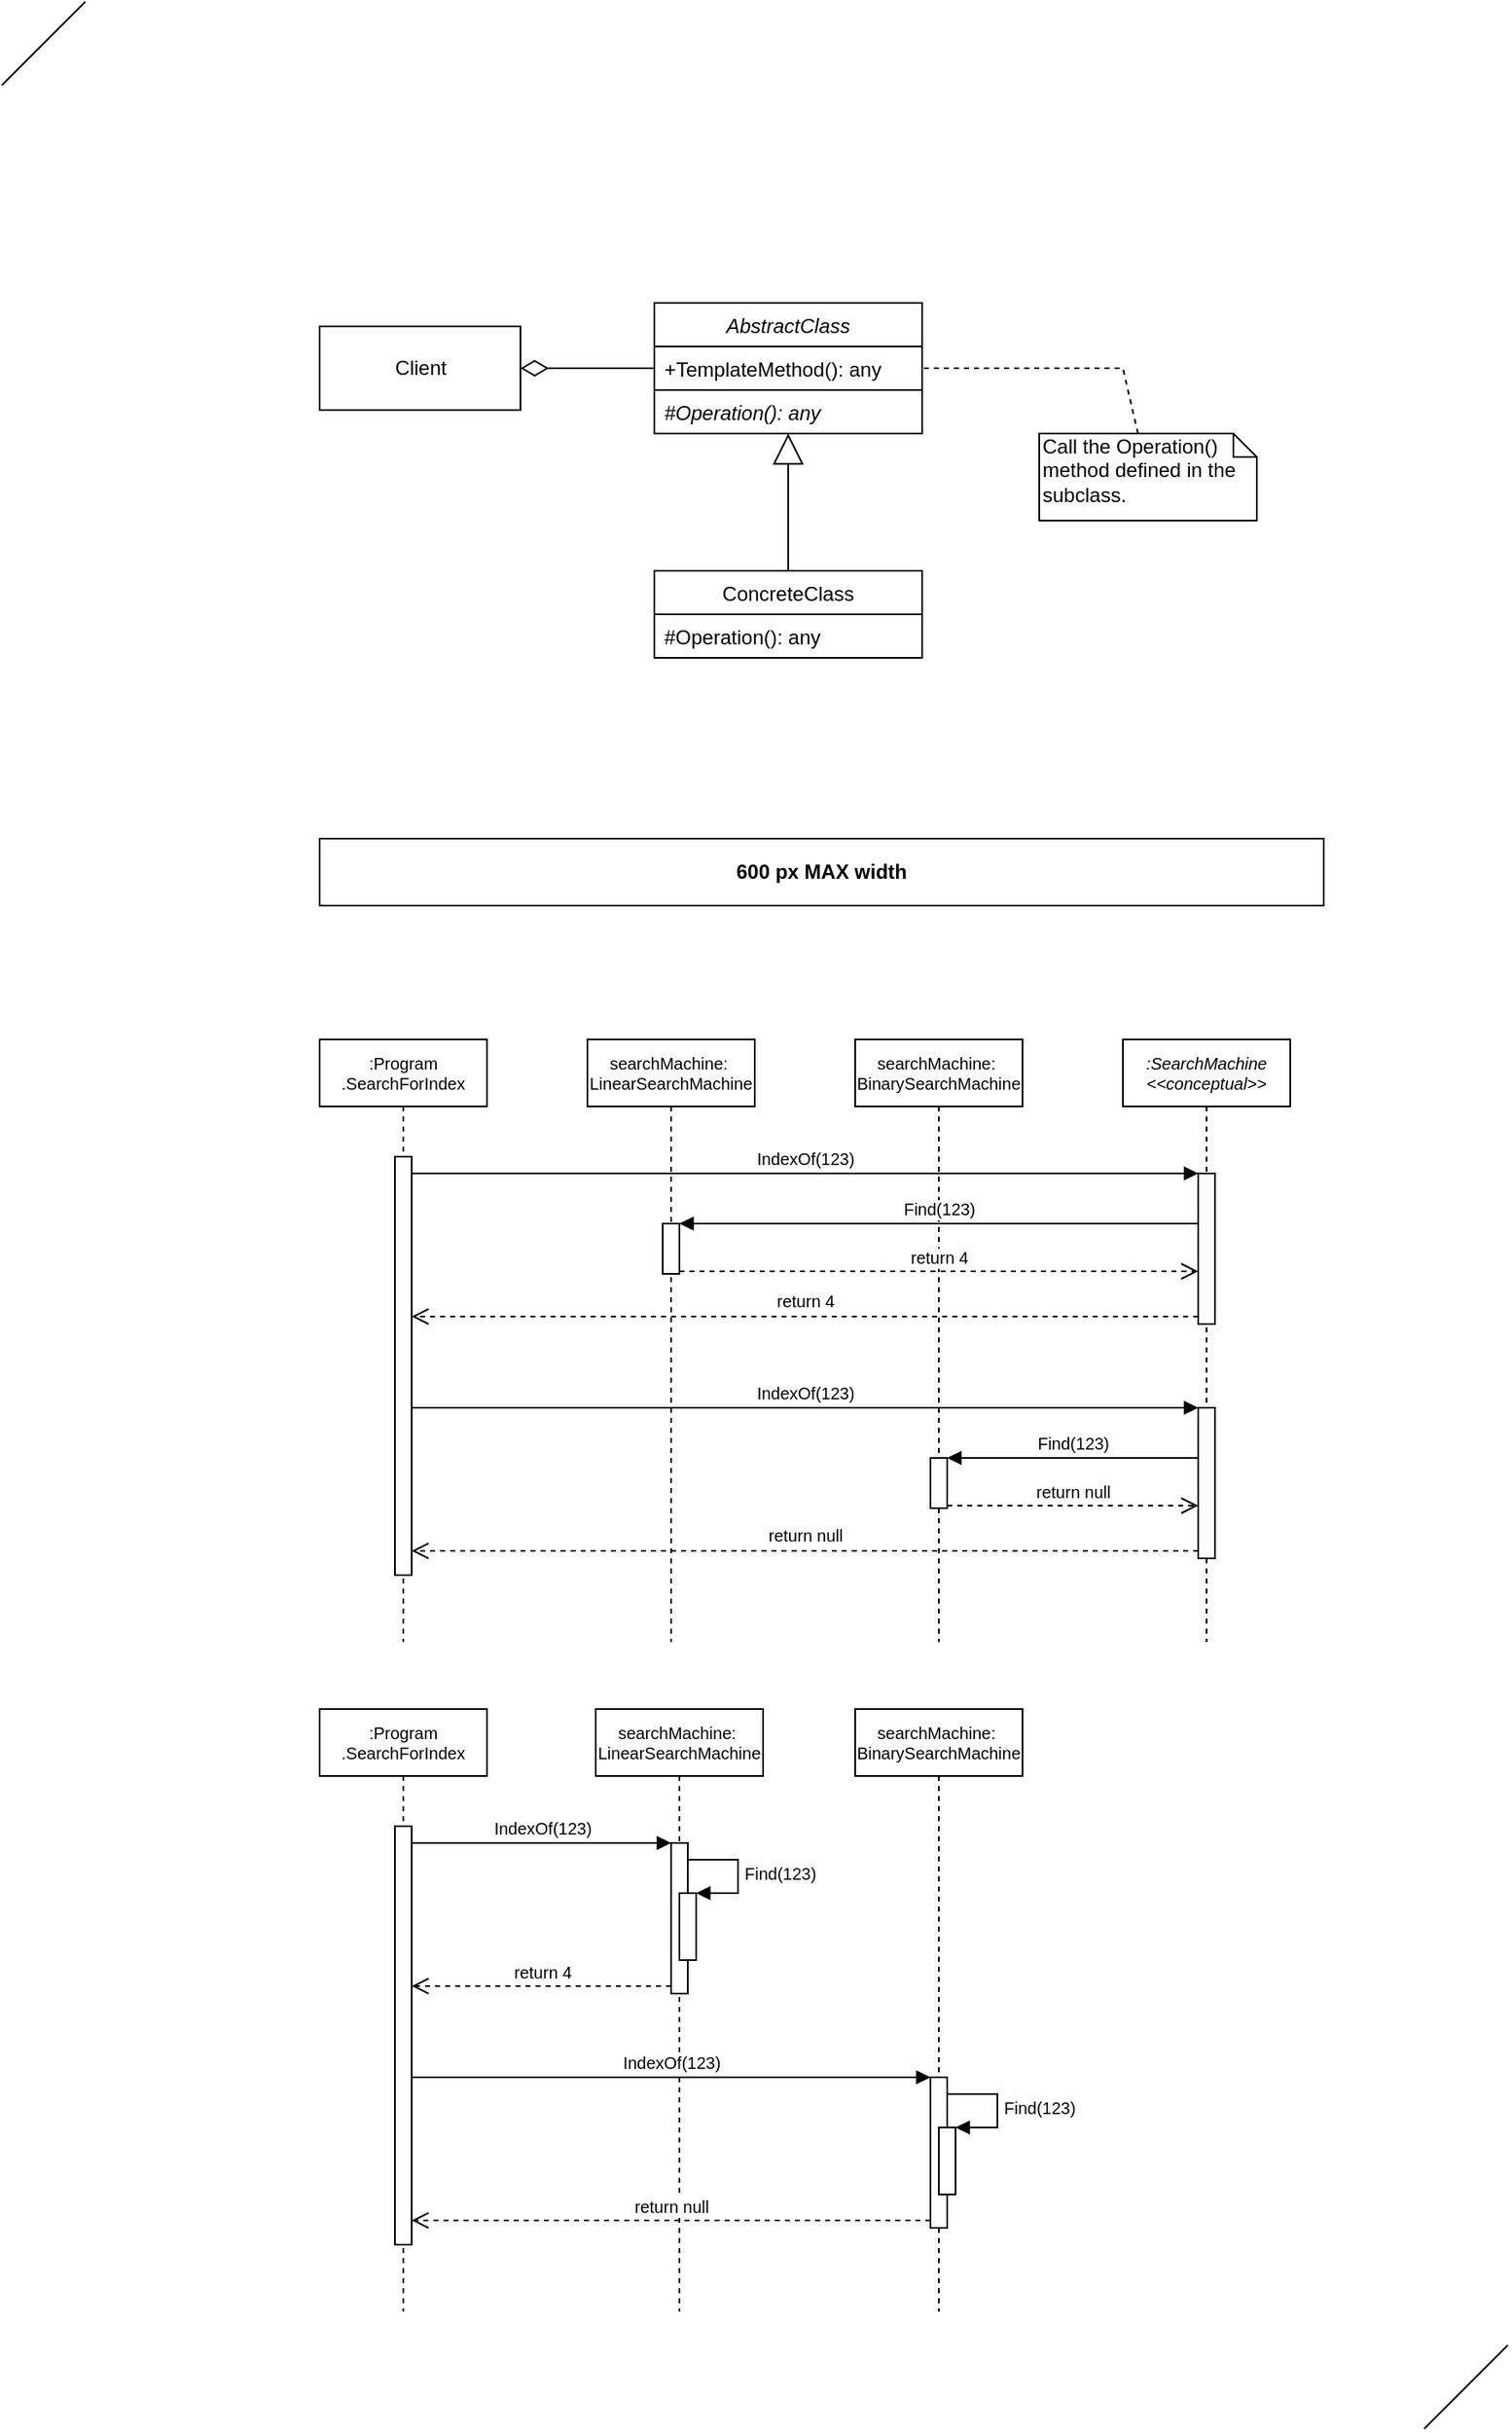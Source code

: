 <mxfile pages="3">
    <diagram id="24R8lyLwBj7q7DobU8R3" name="Template Method">
        <mxGraphModel dx="1064" dy="937" grid="1" gridSize="10" guides="1" tooltips="1" connect="1" arrows="1" fold="1" page="0" pageScale="1" pageWidth="850" pageHeight="1100" math="0" shadow="0">
            <root>
                <mxCell id="0"/>
                <mxCell id="1" parent="0"/>
                <mxCell id="3gX4sevgaEa7qbN-cccq-1" value="AbstractClass" style="swimlane;fontStyle=2;childLayout=stackLayout;horizontal=1;startSize=26;fillColor=default;horizontalStack=0;resizeParent=1;resizeParentMax=0;resizeLast=0;collapsible=1;marginBottom=0;strokeColor=default;swimlaneFillColor=default;" parent="1" vertex="1">
                    <mxGeometry x="160" y="160" width="160" height="78" as="geometry"/>
                </mxCell>
                <mxCell id="3gX4sevgaEa7qbN-cccq-2" value="+TemplateMethod(): any" style="text;strokeColor=default;fillColor=default;align=left;verticalAlign=top;spacingLeft=4;spacingRight=4;overflow=hidden;rotatable=0;points=[[0,0.5],[1,0.5]];portConstraint=eastwest;" parent="3gX4sevgaEa7qbN-cccq-1" vertex="1">
                    <mxGeometry y="26" width="160" height="26" as="geometry"/>
                </mxCell>
                <mxCell id="3gX4sevgaEa7qbN-cccq-3" value="#Operation(): any" style="text;strokeColor=default;fillColor=default;align=left;verticalAlign=top;spacingLeft=4;spacingRight=4;overflow=hidden;rotatable=0;points=[[0,0.5],[1,0.5]];portConstraint=eastwest;fontStyle=2" parent="3gX4sevgaEa7qbN-cccq-1" vertex="1">
                    <mxGeometry y="52" width="160" height="26" as="geometry"/>
                </mxCell>
                <mxCell id="3gX4sevgaEa7qbN-cccq-5" value="ConcreteClass" style="swimlane;fontStyle=0;childLayout=stackLayout;horizontal=1;startSize=26;fillColor=default;horizontalStack=0;resizeParent=1;resizeParentMax=0;resizeLast=0;collapsible=1;marginBottom=0;swimlaneFillColor=default;" parent="1" vertex="1">
                    <mxGeometry x="160" y="320" width="160" height="52" as="geometry"/>
                </mxCell>
                <mxCell id="3gX4sevgaEa7qbN-cccq-6" value="#Operation(): any" style="text;strokeColor=default;fillColor=default;align=left;verticalAlign=top;spacingLeft=4;spacingRight=4;overflow=hidden;rotatable=0;points=[[0,0.5],[1,0.5]];portConstraint=eastwest;" parent="3gX4sevgaEa7qbN-cccq-5" vertex="1">
                    <mxGeometry y="26" width="160" height="26" as="geometry"/>
                </mxCell>
                <mxCell id="3gX4sevgaEa7qbN-cccq-9" value="" style="endArrow=block;endSize=16;endFill=0;html=1;" parent="1" source="3gX4sevgaEa7qbN-cccq-5" target="3gX4sevgaEa7qbN-cccq-1" edge="1">
                    <mxGeometry width="160" relative="1" as="geometry">
                        <mxPoint x="-50" y="360" as="sourcePoint"/>
                        <mxPoint x="110" y="360" as="targetPoint"/>
                    </mxGeometry>
                </mxCell>
                <mxCell id="3gX4sevgaEa7qbN-cccq-10" value="Call the Operation() method defined in the subclass." style="shape=note;whiteSpace=wrap;html=1;size=14;verticalAlign=top;align=left;spacingTop=-6;" parent="1" vertex="1">
                    <mxGeometry x="390" y="238" width="130" height="52" as="geometry"/>
                </mxCell>
                <mxCell id="3gX4sevgaEa7qbN-cccq-11" style="rounded=0;elbow=vertical;html=1;jettySize=auto;orthogonalLoop=1;dashed=1;endArrow=none;endFill=0;entryX=1;entryY=0.5;entryDx=0;entryDy=0;" parent="1" source="3gX4sevgaEa7qbN-cccq-10" target="3gX4sevgaEa7qbN-cccq-2" edge="1">
                    <mxGeometry relative="1" as="geometry">
                        <Array as="points">
                            <mxPoint x="440" y="199"/>
                        </Array>
                        <mxPoint x="670" y="199" as="sourcePoint"/>
                        <mxPoint x="650" y="313" as="targetPoint"/>
                    </mxGeometry>
                </mxCell>
                <mxCell id="3gX4sevgaEa7qbN-cccq-12" value="Client" style="html=1;" parent="1" vertex="1">
                    <mxGeometry x="-40" y="174" width="120" height="50" as="geometry"/>
                </mxCell>
                <mxCell id="3gX4sevgaEa7qbN-cccq-13" value="" style="endArrow=diamondThin;endFill=0;endSize=14;html=1;rounded=0;entryX=1;entryY=0.5;" parent="1" source="3gX4sevgaEa7qbN-cccq-1" target="3gX4sevgaEa7qbN-cccq-12" edge="1">
                    <mxGeometry width="160" relative="1" as="geometry">
                        <mxPoint x="60" y="186" as="sourcePoint"/>
                        <mxPoint x="90" y="11" as="targetPoint"/>
                    </mxGeometry>
                </mxCell>
                <mxCell id="2" value="" style="endArrow=none;html=1;" edge="1" parent="1">
                    <mxGeometry width="50" height="50" relative="1" as="geometry">
                        <mxPoint x="-230" y="30" as="sourcePoint"/>
                        <mxPoint x="-180" y="-20" as="targetPoint"/>
                    </mxGeometry>
                </mxCell>
                <mxCell id="3" value="" style="endArrow=none;html=1;" edge="1" parent="1">
                    <mxGeometry width="50" height="50" relative="1" as="geometry">
                        <mxPoint x="620" y="1430" as="sourcePoint"/>
                        <mxPoint x="670" y="1380" as="targetPoint"/>
                    </mxGeometry>
                </mxCell>
                <mxCell id="O5Wu50SvvHj3zD93XD0W-4" value="searchMachine:&amp;nbsp;&lt;br&gt;LinearSearchMachine" style="shape=umlLifeline;perimeter=lifelinePerimeter;whiteSpace=wrap;html=1;container=1;collapsible=0;recursiveResize=0;outlineConnect=0;strokeColor=default;fontSize=10;fillColor=default;" vertex="1" parent="1">
                    <mxGeometry x="120" y="600" width="100" height="360" as="geometry"/>
                </mxCell>
                <mxCell id="P_ZT2z7GNshl64PLBFH_-12" value="" style="html=1;points=[];perimeter=orthogonalPerimeter;strokeColor=default;fontSize=10;fillColor=default;" vertex="1" parent="O5Wu50SvvHj3zD93XD0W-4">
                    <mxGeometry x="45" y="110" width="10" height="30" as="geometry"/>
                </mxCell>
                <mxCell id="O5Wu50SvvHj3zD93XD0W-5" value="searchMachine:&amp;nbsp;&lt;br&gt;BinarySearchMachine" style="shape=umlLifeline;perimeter=lifelinePerimeter;whiteSpace=wrap;html=1;container=1;collapsible=0;recursiveResize=0;outlineConnect=0;strokeColor=default;fontSize=10;fillColor=default;" vertex="1" parent="1">
                    <mxGeometry x="280" y="600" width="100" height="360" as="geometry"/>
                </mxCell>
                <mxCell id="P_ZT2z7GNshl64PLBFH_-25" value="" style="html=1;points=[];perimeter=orthogonalPerimeter;strokeColor=default;fontSize=10;fillColor=default;" vertex="1" parent="O5Wu50SvvHj3zD93XD0W-5">
                    <mxGeometry x="45" y="250" width="10" height="30" as="geometry"/>
                </mxCell>
                <mxCell id="O5Wu50SvvHj3zD93XD0W-6" value=":SearchMachine&lt;br&gt;&amp;lt;&amp;lt;conceptual&amp;gt;&amp;gt;" style="shape=umlLifeline;perimeter=lifelinePerimeter;whiteSpace=wrap;html=1;container=1;collapsible=0;recursiveResize=0;outlineConnect=0;strokeColor=default;fontSize=10;fillColor=default;fontStyle=2;size=40;" vertex="1" parent="1">
                    <mxGeometry x="440" y="600" width="100" height="360" as="geometry"/>
                </mxCell>
                <mxCell id="P_ZT2z7GNshl64PLBFH_-9" value="" style="html=1;points=[];perimeter=orthogonalPerimeter;strokeColor=default;fontSize=10;fillColor=default;" vertex="1" parent="O5Wu50SvvHj3zD93XD0W-6">
                    <mxGeometry x="45" y="80" width="10" height="90" as="geometry"/>
                </mxCell>
                <mxCell id="P_ZT2z7GNshl64PLBFH_-26" value="" style="html=1;points=[];perimeter=orthogonalPerimeter;strokeColor=default;fontSize=10;fillColor=default;" vertex="1" parent="O5Wu50SvvHj3zD93XD0W-6">
                    <mxGeometry x="45" y="220" width="10" height="90" as="geometry"/>
                </mxCell>
                <mxCell id="P_ZT2z7GNshl64PLBFH_-3" value="600 px MAX width" style="rounded=0;whiteSpace=wrap;html=1;sketch=0;fontSize=12;align=center;fontStyle=1" vertex="1" parent="1">
                    <mxGeometry x="-40" y="480" width="600" height="40" as="geometry"/>
                </mxCell>
                <mxCell id="P_ZT2z7GNshl64PLBFH_-8" value=":Program&lt;br&gt;.SearchForIndex" style="shape=umlLifeline;perimeter=lifelinePerimeter;whiteSpace=wrap;html=1;container=1;collapsible=0;recursiveResize=0;outlineConnect=0;strokeColor=default;fontSize=10;fillColor=default;" vertex="1" parent="1">
                    <mxGeometry x="-40" y="600" width="100" height="360" as="geometry"/>
                </mxCell>
                <mxCell id="P_ZT2z7GNshl64PLBFH_-4" value="" style="html=1;points=[];perimeter=orthogonalPerimeter;strokeColor=default;fontSize=10;fillColor=default;" vertex="1" parent="P_ZT2z7GNshl64PLBFH_-8">
                    <mxGeometry x="45" y="70" width="10" height="250" as="geometry"/>
                </mxCell>
                <mxCell id="P_ZT2z7GNshl64PLBFH_-10" value="IndexOf(123)" style="html=1;verticalAlign=bottom;endArrow=block;entryX=0;entryY=0;fontSize=10;" edge="1" target="P_ZT2z7GNshl64PLBFH_-9" parent="1" source="P_ZT2z7GNshl64PLBFH_-4">
                    <mxGeometry relative="1" as="geometry">
                        <mxPoint x="175" y="680.0" as="sourcePoint"/>
                    </mxGeometry>
                </mxCell>
                <mxCell id="P_ZT2z7GNshl64PLBFH_-11" value="return 4" style="html=1;verticalAlign=bottom;endArrow=open;dashed=1;endSize=8;exitX=0;exitY=0.95;fontSize=10;" edge="1" source="P_ZT2z7GNshl64PLBFH_-9" parent="1" target="P_ZT2z7GNshl64PLBFH_-4">
                    <mxGeometry relative="1" as="geometry">
                        <mxPoint x="175" y="765.5" as="targetPoint"/>
                    </mxGeometry>
                </mxCell>
                <mxCell id="P_ZT2z7GNshl64PLBFH_-13" value="Find(123)" style="html=1;verticalAlign=bottom;endArrow=block;entryX=1;entryY=0;fontSize=10;" edge="1" target="P_ZT2z7GNshl64PLBFH_-12" parent="1" source="P_ZT2z7GNshl64PLBFH_-9">
                    <mxGeometry x="-0.001" relative="1" as="geometry">
                        <mxPoint x="305" y="715" as="sourcePoint"/>
                        <mxPoint as="offset"/>
                    </mxGeometry>
                </mxCell>
                <mxCell id="P_ZT2z7GNshl64PLBFH_-14" value="return 4" style="html=1;verticalAlign=bottom;endArrow=open;dashed=1;endSize=8;exitX=1;exitY=0.95;fontSize=10;" edge="1" source="P_ZT2z7GNshl64PLBFH_-12" parent="1" target="P_ZT2z7GNshl64PLBFH_-9">
                    <mxGeometry relative="1" as="geometry">
                        <mxPoint x="305" y="772" as="targetPoint"/>
                    </mxGeometry>
                </mxCell>
                <mxCell id="P_ZT2z7GNshl64PLBFH_-29" value="IndexOf(123)" style="html=1;verticalAlign=bottom;endArrow=block;entryX=0;entryY=0;fontSize=10;" edge="1" parent="1" source="P_ZT2z7GNshl64PLBFH_-4" target="P_ZT2z7GNshl64PLBFH_-26">
                    <mxGeometry relative="1" as="geometry">
                        <mxPoint x="335" y="820.0" as="sourcePoint"/>
                    </mxGeometry>
                </mxCell>
                <mxCell id="P_ZT2z7GNshl64PLBFH_-30" value="return null" style="html=1;verticalAlign=bottom;endArrow=open;dashed=1;endSize=8;exitX=0;exitY=0.95;fontSize=10;" edge="1" parent="1" source="P_ZT2z7GNshl64PLBFH_-26" target="P_ZT2z7GNshl64PLBFH_-4">
                    <mxGeometry relative="1" as="geometry">
                        <mxPoint x="335" y="905.5" as="targetPoint"/>
                    </mxGeometry>
                </mxCell>
                <mxCell id="P_ZT2z7GNshl64PLBFH_-31" value="Find(123)" style="html=1;verticalAlign=bottom;endArrow=block;entryX=1;entryY=0;fontSize=10;" edge="1" parent="1" source="P_ZT2z7GNshl64PLBFH_-26" target="P_ZT2z7GNshl64PLBFH_-25">
                    <mxGeometry x="-0.001" relative="1" as="geometry">
                        <mxPoint x="320" y="1045" as="sourcePoint"/>
                        <mxPoint as="offset"/>
                    </mxGeometry>
                </mxCell>
                <mxCell id="P_ZT2z7GNshl64PLBFH_-32" value="return null" style="html=1;verticalAlign=bottom;endArrow=open;dashed=1;endSize=8;exitX=1;exitY=0.95;fontSize=10;" edge="1" parent="1" source="P_ZT2z7GNshl64PLBFH_-25" target="P_ZT2z7GNshl64PLBFH_-26">
                    <mxGeometry relative="1" as="geometry">
                        <mxPoint x="320" y="1102" as="targetPoint"/>
                    </mxGeometry>
                </mxCell>
                <mxCell id="P_ZT2z7GNshl64PLBFH_-33" value="&lt;span style=&quot;&quot;&gt;searchMachine:&amp;nbsp;&lt;br&gt;&lt;/span&gt;LinearSearchMachine" style="shape=umlLifeline;perimeter=lifelinePerimeter;whiteSpace=wrap;html=1;container=1;collapsible=0;recursiveResize=0;outlineConnect=0;strokeColor=default;fontSize=10;fillColor=default;" vertex="1" parent="1">
                    <mxGeometry x="125" y="1000" width="100" height="360" as="geometry"/>
                </mxCell>
                <mxCell id="P_ZT2z7GNshl64PLBFH_-38" value="" style="html=1;points=[];perimeter=orthogonalPerimeter;strokeColor=default;fontSize=10;fillColor=default;" vertex="1" parent="P_ZT2z7GNshl64PLBFH_-33">
                    <mxGeometry x="45" y="80" width="10" height="90" as="geometry"/>
                </mxCell>
                <mxCell id="P_ZT2z7GNshl64PLBFH_-50" value="" style="html=1;points=[];perimeter=orthogonalPerimeter;strokeColor=default;fontSize=10;fillColor=default;" vertex="1" parent="P_ZT2z7GNshl64PLBFH_-33">
                    <mxGeometry x="50" y="110" width="10" height="40" as="geometry"/>
                </mxCell>
                <mxCell id="P_ZT2z7GNshl64PLBFH_-51" value="Find(123)" style="edgeStyle=orthogonalEdgeStyle;html=1;align=left;spacingLeft=2;endArrow=block;rounded=0;entryX=1;entryY=0;fontSize=10;" edge="1" target="P_ZT2z7GNshl64PLBFH_-50" parent="P_ZT2z7GNshl64PLBFH_-33">
                    <mxGeometry relative="1" as="geometry">
                        <mxPoint x="55" y="90" as="sourcePoint"/>
                        <Array as="points">
                            <mxPoint x="85" y="90"/>
                        </Array>
                    </mxGeometry>
                </mxCell>
                <mxCell id="P_ZT2z7GNshl64PLBFH_-35" value="&lt;span style=&quot;&quot;&gt;searchMachine:&amp;nbsp;&lt;br&gt;&lt;/span&gt;BinarySearchMachine" style="shape=umlLifeline;perimeter=lifelinePerimeter;whiteSpace=wrap;html=1;container=1;collapsible=0;recursiveResize=0;outlineConnect=0;strokeColor=default;fontSize=10;fillColor=default;" vertex="1" parent="1">
                    <mxGeometry x="280" y="1000" width="100" height="360" as="geometry"/>
                </mxCell>
                <mxCell id="P_ZT2z7GNshl64PLBFH_-39" value="" style="html=1;points=[];perimeter=orthogonalPerimeter;strokeColor=default;fontSize=10;fillColor=default;" vertex="1" parent="P_ZT2z7GNshl64PLBFH_-35">
                    <mxGeometry x="45" y="220" width="10" height="90" as="geometry"/>
                </mxCell>
                <mxCell id="P_ZT2z7GNshl64PLBFH_-52" value="" style="html=1;points=[];perimeter=orthogonalPerimeter;strokeColor=default;fontSize=10;fillColor=default;" vertex="1" parent="P_ZT2z7GNshl64PLBFH_-35">
                    <mxGeometry x="50" y="250" width="10" height="40" as="geometry"/>
                </mxCell>
                <mxCell id="P_ZT2z7GNshl64PLBFH_-53" value="Find(123)" style="edgeStyle=orthogonalEdgeStyle;html=1;align=left;spacingLeft=2;endArrow=block;rounded=0;entryX=1;entryY=0;fontSize=10;" edge="1" parent="P_ZT2z7GNshl64PLBFH_-35" target="P_ZT2z7GNshl64PLBFH_-52">
                    <mxGeometry relative="1" as="geometry">
                        <mxPoint x="55" y="230.0" as="sourcePoint"/>
                        <Array as="points">
                            <mxPoint x="85" y="230"/>
                        </Array>
                    </mxGeometry>
                </mxCell>
                <mxCell id="P_ZT2z7GNshl64PLBFH_-40" value=":Program&lt;br&gt;.SearchForIndex" style="shape=umlLifeline;perimeter=lifelinePerimeter;whiteSpace=wrap;html=1;container=1;collapsible=0;recursiveResize=0;outlineConnect=0;strokeColor=default;fontSize=10;fillColor=default;" vertex="1" parent="1">
                    <mxGeometry x="-40" y="1000" width="100" height="360" as="geometry"/>
                </mxCell>
                <mxCell id="P_ZT2z7GNshl64PLBFH_-41" value="" style="html=1;points=[];perimeter=orthogonalPerimeter;strokeColor=default;fontSize=10;fillColor=default;" vertex="1" parent="P_ZT2z7GNshl64PLBFH_-40">
                    <mxGeometry x="45" y="70" width="10" height="250" as="geometry"/>
                </mxCell>
                <mxCell id="P_ZT2z7GNshl64PLBFH_-42" value="IndexOf(123)" style="html=1;verticalAlign=bottom;endArrow=block;entryX=0;entryY=0;fontSize=10;" edge="1" parent="1" source="P_ZT2z7GNshl64PLBFH_-41" target="P_ZT2z7GNshl64PLBFH_-38">
                    <mxGeometry relative="1" as="geometry">
                        <mxPoint x="175" y="1080.0" as="sourcePoint"/>
                    </mxGeometry>
                </mxCell>
                <mxCell id="P_ZT2z7GNshl64PLBFH_-43" value="return 4" style="html=1;verticalAlign=bottom;endArrow=open;dashed=1;endSize=8;exitX=0;exitY=0.95;fontSize=10;" edge="1" parent="1" source="P_ZT2z7GNshl64PLBFH_-38" target="P_ZT2z7GNshl64PLBFH_-41">
                    <mxGeometry relative="1" as="geometry">
                        <mxPoint x="175" y="1165.5" as="targetPoint"/>
                    </mxGeometry>
                </mxCell>
                <mxCell id="P_ZT2z7GNshl64PLBFH_-46" value="IndexOf(123)" style="html=1;verticalAlign=bottom;endArrow=block;entryX=0;entryY=0;fontSize=10;" edge="1" parent="1" source="P_ZT2z7GNshl64PLBFH_-41" target="P_ZT2z7GNshl64PLBFH_-39">
                    <mxGeometry relative="1" as="geometry">
                        <mxPoint x="335" y="1220.0" as="sourcePoint"/>
                    </mxGeometry>
                </mxCell>
                <mxCell id="P_ZT2z7GNshl64PLBFH_-47" value="return null" style="html=1;verticalAlign=bottom;endArrow=open;dashed=1;endSize=8;exitX=0;exitY=0.95;fontSize=10;" edge="1" parent="1" source="P_ZT2z7GNshl64PLBFH_-39" target="P_ZT2z7GNshl64PLBFH_-41">
                    <mxGeometry relative="1" as="geometry">
                        <mxPoint x="335" y="1305.5" as="targetPoint"/>
                    </mxGeometry>
                </mxCell>
            </root>
        </mxGraphModel>
    </diagram>
    <diagram id="21dT8-lQGdQI1KCdxBOa" name="Chain of responsibility">
        <mxGraphModel grid="1" page="0" gridSize="10" guides="1" tooltips="1" connect="1" arrows="1" fold="1" pageScale="1" pageWidth="850" pageHeight="1100" math="0" shadow="0">
            <root>
                <mxCell id="3gX4sevgaEa7qbN-cccq-0"/>
                <mxCell id="3gX4sevgaEa7qbN-cccq-1" parent="3gX4sevgaEa7qbN-cccq-0"/>
                <mxCell id="3gX4sevgaEa7qbN-cccq-2" value="Client" style="html=1;fillColor=default;" parent="3gX4sevgaEa7qbN-cccq-1" vertex="1">
                    <mxGeometry y="146" width="120" height="50" as="geometry"/>
                </mxCell>
                <mxCell id="3gX4sevgaEa7qbN-cccq-3" value="" style="endArrow=diamondThin;endFill=0;endSize=14;html=1;rounded=0;" parent="3gX4sevgaEa7qbN-cccq-1" target="3gX4sevgaEa7qbN-cccq-2" edge="1">
                    <mxGeometry width="160" relative="1" as="geometry">
                        <mxPoint x="160" y="171" as="sourcePoint"/>
                        <mxPoint x="230" y="125" as="targetPoint"/>
                    </mxGeometry>
                </mxCell>
                <mxCell id="3gX4sevgaEa7qbN-cccq-5" style="rounded=0;elbow=vertical;html=1;jettySize=auto;orthogonalLoop=1;dashed=1;endArrow=none;endFill=0;" parent="3gX4sevgaEa7qbN-cccq-1" source="3gX4sevgaEa7qbN-cccq-6" target="6fdJdO4mdYkRkllrl609-2" edge="1">
                    <mxGeometry relative="1" as="geometry">
                        <mxPoint x="370" y="170" as="targetPoint"/>
                    </mxGeometry>
                </mxCell>
                <mxCell id="3gX4sevgaEa7qbN-cccq-6" value="Interfaces cannot have protected members; the &lt;i&gt;next &lt;/i&gt;member is only there conceptually." style="shape=note;whiteSpace=wrap;html=1;size=14;verticalAlign=top;align=left;spacingTop=-6;" parent="3gX4sevgaEa7qbN-cccq-1" vertex="1">
                    <mxGeometry x="400" y="120" width="150" height="60" as="geometry"/>
                </mxCell>
                <mxCell id="3gX4sevgaEa7qbN-cccq-7" value="Handler1" style="swimlane;fontStyle=1;align=center;verticalAlign=top;childLayout=stackLayout;horizontal=1;startSize=26;horizontalStack=0;resizeParent=1;resizeParentMax=0;resizeLast=0;collapsible=1;marginBottom=0;fillColor=default;swimlaneFillColor=default;" parent="3gX4sevgaEa7qbN-cccq-1" vertex="1">
                    <mxGeometry x="20" y="302" width="220" height="78" as="geometry"/>
                </mxCell>
                <mxCell id="3gX4sevgaEa7qbN-cccq-8" value="# next: IHandler" style="text;strokeColor=default;fillColor=default;align=left;verticalAlign=top;spacingLeft=4;spacingRight=4;overflow=hidden;rotatable=0;points=[[0,0.5],[1,0.5]];portConstraint=eastwest;" parent="3gX4sevgaEa7qbN-cccq-7" vertex="1">
                    <mxGeometry y="26" width="220" height="26" as="geometry"/>
                </mxCell>
                <mxCell id="3gX4sevgaEa7qbN-cccq-10" value="+ HandleRequest(request: any): any" style="text;strokeColor=default;fillColor=default;align=left;verticalAlign=top;spacingLeft=4;spacingRight=4;overflow=hidden;rotatable=0;points=[[0,0.5],[1,0.5]];portConstraint=eastwest;" parent="3gX4sevgaEa7qbN-cccq-7" vertex="1">
                    <mxGeometry y="52" width="220" height="26" as="geometry"/>
                </mxCell>
                <mxCell id="3gX4sevgaEa7qbN-cccq-11" value="Handler2" style="swimlane;fontStyle=1;align=center;verticalAlign=top;childLayout=stackLayout;horizontal=1;startSize=26;horizontalStack=0;resizeParent=1;resizeParentMax=0;resizeLast=0;collapsible=1;marginBottom=0;fillColor=default;swimlaneFillColor=default;" parent="3gX4sevgaEa7qbN-cccq-1" vertex="1">
                    <mxGeometry x="280" y="302" width="220" height="78" as="geometry"/>
                </mxCell>
                <mxCell id="3gX4sevgaEa7qbN-cccq-12" value="# next: IHandler" style="text;strokeColor=default;fillColor=default;align=left;verticalAlign=top;spacingLeft=4;spacingRight=4;overflow=hidden;rotatable=0;points=[[0,0.5],[1,0.5]];portConstraint=eastwest;" parent="3gX4sevgaEa7qbN-cccq-11" vertex="1">
                    <mxGeometry y="26" width="220" height="26" as="geometry"/>
                </mxCell>
                <mxCell id="3gX4sevgaEa7qbN-cccq-14" value="+ HandleRequest(request: any): any" style="text;strokeColor=default;fillColor=default;align=left;verticalAlign=top;spacingLeft=4;spacingRight=4;overflow=hidden;rotatable=0;points=[[0,0.5],[1,0.5]];portConstraint=eastwest;" parent="3gX4sevgaEa7qbN-cccq-11" vertex="1">
                    <mxGeometry y="52" width="220" height="26" as="geometry"/>
                </mxCell>
                <mxCell id="3gX4sevgaEa7qbN-cccq-15" value="" style="endArrow=block;endFill=0;endSize=12;html=1;rounded=0;edgeStyle=elbowEdgeStyle;elbow=vertical;" parent="3gX4sevgaEa7qbN-cccq-1" source="3gX4sevgaEa7qbN-cccq-11" target="6fdJdO4mdYkRkllrl609-2" edge="1">
                    <mxGeometry width="160" relative="1" as="geometry">
                        <mxPoint x="570" y="240" as="sourcePoint"/>
                        <mxPoint x="260" y="220" as="targetPoint"/>
                    </mxGeometry>
                </mxCell>
                <mxCell id="3gX4sevgaEa7qbN-cccq-16" value="" style="endArrow=block;endFill=0;endSize=12;html=1;rounded=0;edgeStyle=elbowEdgeStyle;elbow=vertical;" parent="3gX4sevgaEa7qbN-cccq-1" source="3gX4sevgaEa7qbN-cccq-7" target="6fdJdO4mdYkRkllrl609-2" edge="1">
                    <mxGeometry width="160" relative="1" as="geometry">
                        <mxPoint x="400" y="290" as="sourcePoint"/>
                        <mxPoint x="260" y="220" as="targetPoint"/>
                    </mxGeometry>
                </mxCell>
                <mxCell id="CeVZEQjyHWH9L61Q5lP9-0" value="Client" style="html=1;fillColor=#ffffff;" parent="3gX4sevgaEa7qbN-cccq-1" vertex="1">
                    <mxGeometry x="-590" y="530" width="120" height="50" as="geometry"/>
                </mxCell>
                <mxCell id="CeVZEQjyHWH9L61Q5lP9-1" value="" style="endArrow=diamondThin;endFill=0;endSize=14;html=1;rounded=0;" parent="3gX4sevgaEa7qbN-cccq-1" source="CeVZEQjyHWH9L61Q5lP9-2" target="CeVZEQjyHWH9L61Q5lP9-0" edge="1">
                    <mxGeometry width="160" relative="1" as="geometry">
                        <mxPoint x="-390" y="542" as="sourcePoint"/>
                        <mxPoint x="-320" y="525" as="targetPoint"/>
                    </mxGeometry>
                </mxCell>
                <mxCell id="CeVZEQjyHWH9L61Q5lP9-2" value="&lt;p style=&quot;margin: 0px ; margin-top: 4px ; text-align: center&quot;&gt;&lt;i&gt;&amp;lt;&amp;lt;Interface&amp;gt;&amp;gt;&lt;/i&gt;&lt;br&gt;&lt;span&gt;&lt;b&gt;IMessageHandler&amp;nbsp;&lt;/b&gt;&lt;/span&gt;&lt;br&gt;&lt;/p&gt;&lt;hr size=&quot;1&quot;&gt;&lt;p style=&quot;margin: 0px ; margin-left: 4px&quot;&gt;&lt;/p&gt;&lt;p style=&quot;margin: 0px ; margin-left: 4px&quot;&gt;+ Handle(message: Message)&lt;br&gt;&lt;/p&gt;" style="verticalAlign=top;align=left;overflow=fill;fontSize=12;fontFamily=Helvetica;html=1;fillColor=#ffffff;" parent="3gX4sevgaEa7qbN-cccq-1" vertex="1">
                    <mxGeometry x="-385" y="520" width="220" height="70" as="geometry"/>
                </mxCell>
                <mxCell id="CeVZEQjyHWH9L61Q5lP9-5" value="MessageHandlerBase" style="swimlane;fontStyle=3;align=center;verticalAlign=top;childLayout=stackLayout;horizontal=1;startSize=26;horizontalStack=0;resizeParent=1;resizeParentMax=0;resizeLast=0;collapsible=1;marginBottom=0;fillColor=#ffffff;" parent="3gX4sevgaEa7qbN-cccq-1" vertex="1">
                    <mxGeometry x="-395" y="672" width="240" height="162" as="geometry"/>
                </mxCell>
                <mxCell id="CeVZEQjyHWH9L61Q5lP9-6" value="- _next: IMessageHandler" style="text;strokeColor=none;fillColor=#ffffff;align=left;verticalAlign=top;spacingLeft=4;spacingRight=4;overflow=hidden;rotatable=0;points=[[0,0.5],[1,0.5]];portConstraint=eastwest;" parent="CeVZEQjyHWH9L61Q5lP9-5" vertex="1">
                    <mxGeometry y="26" width="240" height="24" as="geometry"/>
                </mxCell>
                <mxCell id="CeVZEQjyHWH9L61Q5lP9-7" value="" style="line;strokeWidth=1;fillColor=none;align=left;verticalAlign=middle;spacingTop=-1;spacingLeft=3;spacingRight=3;rotatable=0;labelPosition=right;points=[];portConstraint=eastwest;" parent="CeVZEQjyHWH9L61Q5lP9-5" vertex="1">
                    <mxGeometry y="50" width="240" height="8" as="geometry"/>
                </mxCell>
                <mxCell id="CeVZEQjyHWH9L61Q5lP9-8" value="+ Handle(message: Message)" style="text;strokeColor=none;fillColor=#ffffff;align=left;verticalAlign=top;spacingLeft=4;spacingRight=4;overflow=hidden;rotatable=0;points=[[0,0.5],[1,0.5]];portConstraint=eastwest;" parent="CeVZEQjyHWH9L61Q5lP9-5" vertex="1">
                    <mxGeometry y="58" width="240" height="26" as="geometry"/>
                </mxCell>
                <mxCell id="CeVZEQjyHWH9L61Q5lP9-35" value="- HasNext(): bool" style="text;strokeColor=none;fillColor=#ffffff;align=left;verticalAlign=top;spacingLeft=4;spacingRight=4;overflow=hidden;rotatable=0;points=[[0,0.5],[1,0.5]];portConstraint=eastwest;" parent="CeVZEQjyHWH9L61Q5lP9-5" vertex="1">
                    <mxGeometry y="84" width="240" height="26" as="geometry"/>
                </mxCell>
                <mxCell id="CeVZEQjyHWH9L61Q5lP9-36" value="# CanHandle(message: Message): bool" style="text;strokeColor=none;fillColor=#ffffff;align=left;verticalAlign=top;spacingLeft=4;spacingRight=4;overflow=hidden;rotatable=0;points=[[0,0.5],[1,0.5]];portConstraint=eastwest;fontStyle=2" parent="CeVZEQjyHWH9L61Q5lP9-5" vertex="1">
                    <mxGeometry y="110" width="240" height="26" as="geometry"/>
                </mxCell>
                <mxCell id="CeVZEQjyHWH9L61Q5lP9-37" value="# Process(message: Message)" style="text;strokeColor=none;fillColor=#ffffff;align=left;verticalAlign=top;spacingLeft=4;spacingRight=4;overflow=hidden;rotatable=0;points=[[0,0.5],[1,0.5]];portConstraint=eastwest;fontStyle=2" parent="CeVZEQjyHWH9L61Q5lP9-5" vertex="1">
                    <mxGeometry y="136" width="240" height="26" as="geometry"/>
                </mxCell>
                <mxCell id="CeVZEQjyHWH9L61Q5lP9-9" value="SingleMessageHandlerBase" style="swimlane;fontStyle=3;align=center;verticalAlign=top;childLayout=stackLayout;horizontal=1;startSize=26;horizontalStack=0;resizeParent=1;resizeParentMax=0;resizeLast=0;collapsible=1;marginBottom=0;fillColor=#ffffff;" parent="3gX4sevgaEa7qbN-cccq-1" vertex="1">
                    <mxGeometry x="-515" y="913" width="220" height="112" as="geometry"/>
                </mxCell>
                <mxCell id="CeVZEQjyHWH9L61Q5lP9-10" value="# HandledMessageName: string" style="text;strokeColor=none;fillColor=#ffffff;align=left;verticalAlign=top;spacingLeft=4;spacingRight=4;overflow=hidden;rotatable=0;points=[[0,0.5],[1,0.5]];portConstraint=eastwest;fontStyle=2" parent="CeVZEQjyHWH9L61Q5lP9-9" vertex="1">
                    <mxGeometry y="26" width="220" height="26" as="geometry"/>
                </mxCell>
                <mxCell id="CeVZEQjyHWH9L61Q5lP9-11" value="" style="line;strokeWidth=1;fillColor=none;align=left;verticalAlign=middle;spacingTop=-1;spacingLeft=3;spacingRight=3;rotatable=0;labelPosition=right;points=[];portConstraint=eastwest;" parent="CeVZEQjyHWH9L61Q5lP9-9" vertex="1">
                    <mxGeometry y="52" width="220" height="8" as="geometry"/>
                </mxCell>
                <mxCell id="CeVZEQjyHWH9L61Q5lP9-12" value="# Process(message: Message)" style="text;strokeColor=none;fillColor=#ffffff;align=left;verticalAlign=top;spacingLeft=4;spacingRight=4;overflow=hidden;rotatable=0;points=[[0,0.5],[1,0.5]];portConstraint=eastwest;fontStyle=2" parent="CeVZEQjyHWH9L61Q5lP9-9" vertex="1">
                    <mxGeometry y="60" width="220" height="26" as="geometry"/>
                </mxCell>
                <mxCell id="CeVZEQjyHWH9L61Q5lP9-39" value="# CanHandle(message: Message): bool" style="text;strokeColor=none;fillColor=#ffffff;align=left;verticalAlign=top;spacingLeft=4;spacingRight=4;overflow=hidden;rotatable=0;points=[[0,0.5],[1,0.5]];portConstraint=eastwest;fontStyle=0" parent="CeVZEQjyHWH9L61Q5lP9-9" vertex="1">
                    <mxGeometry y="86" width="220" height="26" as="geometry"/>
                </mxCell>
                <mxCell id="CeVZEQjyHWH9L61Q5lP9-13" value="" style="endArrow=block;endFill=0;endSize=12;html=1;rounded=0;edgeStyle=elbowEdgeStyle;elbow=vertical;" parent="3gX4sevgaEa7qbN-cccq-1" source="CeVZEQjyHWH9L61Q5lP9-9" target="CeVZEQjyHWH9L61Q5lP9-5" edge="1">
                    <mxGeometry width="160" relative="1" as="geometry">
                        <mxPoint x="20" y="640" as="sourcePoint"/>
                        <mxPoint x="-125" y="560" as="targetPoint"/>
                    </mxGeometry>
                </mxCell>
                <mxCell id="CeVZEQjyHWH9L61Q5lP9-14" value="" style="endArrow=block;endFill=0;endSize=12;html=1;rounded=0;edgeStyle=elbowEdgeStyle;elbow=vertical;" parent="3gX4sevgaEa7qbN-cccq-1" source="CeVZEQjyHWH9L61Q5lP9-5" target="CeVZEQjyHWH9L61Q5lP9-2" edge="1">
                    <mxGeometry width="160" relative="1" as="geometry">
                        <mxPoint x="-150" y="690" as="sourcePoint"/>
                        <mxPoint x="-280" y="630" as="targetPoint"/>
                    </mxGeometry>
                </mxCell>
                <mxCell id="CeVZEQjyHWH9L61Q5lP9-15" value="MultipleMessageHandlerBase" style="swimlane;fontStyle=3;align=center;verticalAlign=top;childLayout=stackLayout;horizontal=1;startSize=26;horizontalStack=0;resizeParent=1;resizeParentMax=0;resizeLast=0;collapsible=1;marginBottom=0;fillColor=#ffffff;" parent="3gX4sevgaEa7qbN-cccq-1" vertex="1">
                    <mxGeometry x="-255" y="913" width="220" height="112" as="geometry"/>
                </mxCell>
                <mxCell id="CeVZEQjyHWH9L61Q5lP9-16" value="# HandledMessagesName: string[]" style="text;strokeColor=none;fillColor=#ffffff;align=left;verticalAlign=top;spacingLeft=4;spacingRight=4;overflow=hidden;rotatable=0;points=[[0,0.5],[1,0.5]];portConstraint=eastwest;fontStyle=2" parent="CeVZEQjyHWH9L61Q5lP9-15" vertex="1">
                    <mxGeometry y="26" width="220" height="26" as="geometry"/>
                </mxCell>
                <mxCell id="CeVZEQjyHWH9L61Q5lP9-17" value="" style="line;strokeWidth=1;fillColor=none;align=left;verticalAlign=middle;spacingTop=-1;spacingLeft=3;spacingRight=3;rotatable=0;labelPosition=right;points=[];portConstraint=eastwest;" parent="CeVZEQjyHWH9L61Q5lP9-15" vertex="1">
                    <mxGeometry y="52" width="220" height="8" as="geometry"/>
                </mxCell>
                <mxCell id="CeVZEQjyHWH9L61Q5lP9-38" value="# Process(message: Message)" style="text;strokeColor=none;fillColor=#ffffff;align=left;verticalAlign=top;spacingLeft=4;spacingRight=4;overflow=hidden;rotatable=0;points=[[0,0.5],[1,0.5]];portConstraint=eastwest;fontStyle=2" parent="CeVZEQjyHWH9L61Q5lP9-15" vertex="1">
                    <mxGeometry y="60" width="220" height="26" as="geometry"/>
                </mxCell>
                <mxCell id="CeVZEQjyHWH9L61Q5lP9-40" value="# CanHandle(message: Message): bool" style="text;strokeColor=none;fillColor=#ffffff;align=left;verticalAlign=top;spacingLeft=4;spacingRight=4;overflow=hidden;rotatable=0;points=[[0,0.5],[1,0.5]];portConstraint=eastwest;fontStyle=0" parent="CeVZEQjyHWH9L61Q5lP9-15" vertex="1">
                    <mxGeometry y="86" width="220" height="26" as="geometry"/>
                </mxCell>
                <mxCell id="CeVZEQjyHWH9L61Q5lP9-19" value="AlarmTriggeredHandler" style="swimlane;fontStyle=1;align=center;verticalAlign=top;childLayout=stackLayout;horizontal=1;startSize=26;horizontalStack=0;resizeParent=1;resizeParentMax=0;resizeLast=0;collapsible=1;marginBottom=0;fillColor=#ffffff;" parent="3gX4sevgaEa7qbN-cccq-1" vertex="1">
                    <mxGeometry x="-840" y="1110" width="250" height="86" as="geometry"/>
                </mxCell>
                <mxCell id="CeVZEQjyHWH9L61Q5lP9-20" value="# HandledMessageName: &quot;AlarmTriggered&quot;" style="text;strokeColor=none;fillColor=#ffffff;align=left;verticalAlign=top;spacingLeft=4;spacingRight=4;overflow=hidden;rotatable=0;points=[[0,0.5],[1,0.5]];portConstraint=eastwest;" parent="CeVZEQjyHWH9L61Q5lP9-19" vertex="1">
                    <mxGeometry y="26" width="250" height="26" as="geometry"/>
                </mxCell>
                <mxCell id="CeVZEQjyHWH9L61Q5lP9-21" value="" style="line;strokeWidth=1;fillColor=none;align=left;verticalAlign=middle;spacingTop=-1;spacingLeft=3;spacingRight=3;rotatable=0;labelPosition=right;points=[];portConstraint=eastwest;" parent="CeVZEQjyHWH9L61Q5lP9-19" vertex="1">
                    <mxGeometry y="52" width="250" height="8" as="geometry"/>
                </mxCell>
                <mxCell id="CeVZEQjyHWH9L61Q5lP9-22" value="# Process(message: Message)" style="text;strokeColor=none;fillColor=#ffffff;align=left;verticalAlign=top;spacingLeft=4;spacingRight=4;overflow=hidden;rotatable=0;points=[[0,0.5],[1,0.5]];portConstraint=eastwest;" parent="CeVZEQjyHWH9L61Q5lP9-19" vertex="1">
                    <mxGeometry y="60" width="250" height="26" as="geometry"/>
                </mxCell>
                <mxCell id="CeVZEQjyHWH9L61Q5lP9-23" value="AlarmPausedHandler" style="swimlane;fontStyle=1;align=center;verticalAlign=top;childLayout=stackLayout;horizontal=1;startSize=26;horizontalStack=0;resizeParent=1;resizeParentMax=0;resizeLast=0;collapsible=1;marginBottom=0;fillColor=#ffffff;" parent="3gX4sevgaEa7qbN-cccq-1" vertex="1">
                    <mxGeometry x="-305" y="1110" width="250" height="86" as="geometry"/>
                </mxCell>
                <mxCell id="CeVZEQjyHWH9L61Q5lP9-24" value="# HandledMessageName: &quot;AlarmPaused&quot;" style="text;strokeColor=none;fillColor=#ffffff;align=left;verticalAlign=top;spacingLeft=4;spacingRight=4;overflow=hidden;rotatable=0;points=[[0,0.5],[1,0.5]];portConstraint=eastwest;" parent="CeVZEQjyHWH9L61Q5lP9-23" vertex="1">
                    <mxGeometry y="26" width="250" height="26" as="geometry"/>
                </mxCell>
                <mxCell id="CeVZEQjyHWH9L61Q5lP9-25" value="" style="line;strokeWidth=1;fillColor=none;align=left;verticalAlign=middle;spacingTop=-1;spacingLeft=3;spacingRight=3;rotatable=0;labelPosition=right;points=[];portConstraint=eastwest;" parent="CeVZEQjyHWH9L61Q5lP9-23" vertex="1">
                    <mxGeometry y="52" width="250" height="8" as="geometry"/>
                </mxCell>
                <mxCell id="CeVZEQjyHWH9L61Q5lP9-26" value="# Process(message: Message)" style="text;strokeColor=none;fillColor=#ffffff;align=left;verticalAlign=top;spacingLeft=4;spacingRight=4;overflow=hidden;rotatable=0;points=[[0,0.5],[1,0.5]];portConstraint=eastwest;" parent="CeVZEQjyHWH9L61Q5lP9-23" vertex="1">
                    <mxGeometry y="60" width="250" height="26" as="geometry"/>
                </mxCell>
                <mxCell id="CeVZEQjyHWH9L61Q5lP9-27" value="AlarmStoppedHandler" style="swimlane;fontStyle=1;align=center;verticalAlign=top;childLayout=stackLayout;horizontal=1;startSize=26;horizontalStack=0;resizeParent=1;resizeParentMax=0;resizeLast=0;collapsible=1;marginBottom=0;fillColor=#ffffff;" parent="3gX4sevgaEa7qbN-cccq-1" vertex="1">
                    <mxGeometry x="-575" y="1110" width="250" height="86" as="geometry"/>
                </mxCell>
                <mxCell id="CeVZEQjyHWH9L61Q5lP9-28" value="# HandledMessageName: &quot;AlarmStopped&quot;" style="text;strokeColor=none;fillColor=#ffffff;align=left;verticalAlign=top;spacingLeft=4;spacingRight=4;overflow=hidden;rotatable=0;points=[[0,0.5],[1,0.5]];portConstraint=eastwest;" parent="CeVZEQjyHWH9L61Q5lP9-27" vertex="1">
                    <mxGeometry y="26" width="250" height="26" as="geometry"/>
                </mxCell>
                <mxCell id="CeVZEQjyHWH9L61Q5lP9-29" value="" style="line;strokeWidth=1;fillColor=none;align=left;verticalAlign=middle;spacingTop=-1;spacingLeft=3;spacingRight=3;rotatable=0;labelPosition=right;points=[];portConstraint=eastwest;" parent="CeVZEQjyHWH9L61Q5lP9-27" vertex="1">
                    <mxGeometry y="52" width="250" height="8" as="geometry"/>
                </mxCell>
                <mxCell id="CeVZEQjyHWH9L61Q5lP9-30" value="# Process(message: Message)" style="text;strokeColor=none;fillColor=#ffffff;align=left;verticalAlign=top;spacingLeft=4;spacingRight=4;overflow=hidden;rotatable=0;points=[[0,0.5],[1,0.5]];portConstraint=eastwest;" parent="CeVZEQjyHWH9L61Q5lP9-27" vertex="1">
                    <mxGeometry y="60" width="250" height="26" as="geometry"/>
                </mxCell>
                <mxCell id="CeVZEQjyHWH9L61Q5lP9-31" value="" style="endArrow=block;endFill=0;endSize=12;html=1;rounded=0;edgeStyle=elbowEdgeStyle;elbow=vertical;" parent="3gX4sevgaEa7qbN-cccq-1" source="CeVZEQjyHWH9L61Q5lP9-15" target="CeVZEQjyHWH9L61Q5lP9-5" edge="1">
                    <mxGeometry width="160" relative="1" as="geometry">
                        <mxPoint x="-395" y="850" as="sourcePoint"/>
                        <mxPoint x="-265" y="768" as="targetPoint"/>
                    </mxGeometry>
                </mxCell>
                <mxCell id="CeVZEQjyHWH9L61Q5lP9-32" value="" style="endArrow=block;endFill=0;endSize=12;html=1;rounded=0;edgeStyle=elbowEdgeStyle;elbow=vertical;" parent="3gX4sevgaEa7qbN-cccq-1" source="CeVZEQjyHWH9L61Q5lP9-19" target="CeVZEQjyHWH9L61Q5lP9-9" edge="1">
                    <mxGeometry width="160" relative="1" as="geometry">
                        <mxPoint x="205" y="1043.5" as="sourcePoint"/>
                        <mxPoint x="75" y="961.5" as="targetPoint"/>
                    </mxGeometry>
                </mxCell>
                <mxCell id="CeVZEQjyHWH9L61Q5lP9-33" value="" style="endArrow=block;endFill=0;endSize=12;html=1;rounded=0;edgeStyle=elbowEdgeStyle;elbow=vertical;" parent="3gX4sevgaEa7qbN-cccq-1" source="CeVZEQjyHWH9L61Q5lP9-27" target="CeVZEQjyHWH9L61Q5lP9-9" edge="1">
                    <mxGeometry width="160" relative="1" as="geometry">
                        <mxPoint x="215" y="1053.5" as="sourcePoint"/>
                        <mxPoint x="85" y="971.5" as="targetPoint"/>
                    </mxGeometry>
                </mxCell>
                <mxCell id="CeVZEQjyHWH9L61Q5lP9-34" value="" style="endArrow=block;endFill=0;endSize=12;html=1;rounded=0;edgeStyle=elbowEdgeStyle;elbow=vertical;" parent="3gX4sevgaEa7qbN-cccq-1" source="CeVZEQjyHWH9L61Q5lP9-23" target="CeVZEQjyHWH9L61Q5lP9-9" edge="1">
                    <mxGeometry width="160" relative="1" as="geometry">
                        <mxPoint x="225" y="1063.5" as="sourcePoint"/>
                        <mxPoint x="95" y="981.5" as="targetPoint"/>
                    </mxGeometry>
                </mxCell>
                <mxCell id="CeVZEQjyHWH9L61Q5lP9-41" value="SomeMultiHandler" style="swimlane;fontStyle=1;align=center;verticalAlign=top;childLayout=stackLayout;horizontal=1;startSize=26;horizontalStack=0;resizeParent=1;resizeParentMax=0;resizeLast=0;collapsible=1;marginBottom=0;fillColor=#ffffff;" parent="3gX4sevgaEa7qbN-cccq-1" vertex="1">
                    <mxGeometry x="-45" y="1110" width="200" height="86" as="geometry"/>
                </mxCell>
                <mxCell id="CeVZEQjyHWH9L61Q5lP9-45" value="# HandledMessagesName: string[]" style="text;strokeColor=none;fillColor=#ffffff;align=left;verticalAlign=top;spacingLeft=4;spacingRight=4;overflow=hidden;rotatable=0;points=[[0,0.5],[1,0.5]];portConstraint=eastwest;fontStyle=0" parent="CeVZEQjyHWH9L61Q5lP9-41" vertex="1">
                    <mxGeometry y="26" width="200" height="26" as="geometry"/>
                </mxCell>
                <mxCell id="CeVZEQjyHWH9L61Q5lP9-43" value="" style="line;strokeWidth=1;fillColor=none;align=left;verticalAlign=middle;spacingTop=-1;spacingLeft=3;spacingRight=3;rotatable=0;labelPosition=right;points=[];portConstraint=eastwest;" parent="CeVZEQjyHWH9L61Q5lP9-41" vertex="1">
                    <mxGeometry y="52" width="200" height="8" as="geometry"/>
                </mxCell>
                <mxCell id="CeVZEQjyHWH9L61Q5lP9-44" value="# Process(message: Message)" style="text;strokeColor=none;fillColor=#ffffff;align=left;verticalAlign=top;spacingLeft=4;spacingRight=4;overflow=hidden;rotatable=0;points=[[0,0.5],[1,0.5]];portConstraint=eastwest;" parent="CeVZEQjyHWH9L61Q5lP9-41" vertex="1">
                    <mxGeometry y="60" width="200" height="26" as="geometry"/>
                </mxCell>
                <mxCell id="CeVZEQjyHWH9L61Q5lP9-46" value="" style="endArrow=block;endFill=0;endSize=12;html=1;rounded=0;edgeStyle=elbowEdgeStyle;elbow=vertical;" parent="3gX4sevgaEa7qbN-cccq-1" source="CeVZEQjyHWH9L61Q5lP9-41" target="CeVZEQjyHWH9L61Q5lP9-15" edge="1">
                    <mxGeometry width="160" relative="1" as="geometry">
                        <mxPoint x="-120" y="1180" as="sourcePoint"/>
                        <mxPoint x="-395" y="1035" as="targetPoint"/>
                    </mxGeometry>
                </mxCell>
                <mxCell id="xnj5v0RdJv8dB6J0RqZT-0" value="Figure 10.2" style="text;html=1;align=center;verticalAlign=middle;resizable=0;points=[];autosize=1;fontSize=12;fontColor=#000000;" parent="3gX4sevgaEa7qbN-cccq-1" vertex="1">
                    <mxGeometry x="220" y="430" width="80" height="20" as="geometry"/>
                </mxCell>
                <mxCell id="xnj5v0RdJv8dB6J0RqZT-1" value="Figure 10.3" style="text;html=1;align=center;verticalAlign=middle;resizable=0;points=[];autosize=1;fontSize=12;fontColor=#000000;" parent="3gX4sevgaEa7qbN-cccq-1" vertex="1">
                    <mxGeometry x="-355" y="1240" width="80" height="20" as="geometry"/>
                </mxCell>
                <mxCell id="xnj5v0RdJv8dB6J0RqZT-2" value="Client" style="html=1;fillColor=default;strokeColor=default;" parent="3gX4sevgaEa7qbN-cccq-1" vertex="1">
                    <mxGeometry x="555" y="530" width="120" height="50" as="geometry"/>
                </mxCell>
                <mxCell id="xnj5v0RdJv8dB6J0RqZT-3" value="" style="endArrow=diamondThin;endFill=0;endSize=14;html=1;rounded=0;" parent="3gX4sevgaEa7qbN-cccq-1" source="6fdJdO4mdYkRkllrl609-0" target="xnj5v0RdJv8dB6J0RqZT-2" edge="1">
                    <mxGeometry width="160" relative="1" as="geometry">
                        <mxPoint x="745" y="555" as="sourcePoint"/>
                        <mxPoint x="825" y="525" as="targetPoint"/>
                    </mxGeometry>
                </mxCell>
                <mxCell id="xnj5v0RdJv8dB6J0RqZT-5" value="MessageHandlerBase" style="swimlane;fontStyle=3;align=center;verticalAlign=top;childLayout=stackLayout;horizontal=1;startSize=26;horizontalStack=0;resizeParent=1;resizeParentMax=0;resizeLast=0;collapsible=1;marginBottom=0;fillColor=default;fontSize=11;swimlaneFillColor=default;" parent="3gX4sevgaEa7qbN-cccq-1" vertex="1">
                    <mxGeometry x="745" y="630" width="200" height="162" as="geometry"/>
                </mxCell>
                <mxCell id="xnj5v0RdJv8dB6J0RqZT-6" value="- _next: IMessageHandler" style="text;strokeColor=none;fillColor=none;align=left;verticalAlign=top;spacingLeft=4;spacingRight=4;overflow=hidden;rotatable=0;points=[[0,0.5],[1,0.5]];portConstraint=eastwest;fontSize=10;" parent="xnj5v0RdJv8dB6J0RqZT-5" vertex="1">
                    <mxGeometry y="26" width="200" height="24" as="geometry"/>
                </mxCell>
                <mxCell id="xnj5v0RdJv8dB6J0RqZT-7" value="" style="line;strokeWidth=1;fillColor=none;align=left;verticalAlign=middle;spacingTop=-1;spacingLeft=3;spacingRight=3;rotatable=0;labelPosition=right;points=[];portConstraint=eastwest;fontSize=10;" parent="xnj5v0RdJv8dB6J0RqZT-5" vertex="1">
                    <mxGeometry y="50" width="200" height="8" as="geometry"/>
                </mxCell>
                <mxCell id="xnj5v0RdJv8dB6J0RqZT-8" value="+ Handle(message: Message)" style="text;strokeColor=none;fillColor=none;align=left;verticalAlign=top;spacingLeft=4;spacingRight=4;overflow=hidden;rotatable=0;points=[[0,0.5],[1,0.5]];portConstraint=eastwest;fontSize=10;" parent="xnj5v0RdJv8dB6J0RqZT-5" vertex="1">
                    <mxGeometry y="58" width="200" height="26" as="geometry"/>
                </mxCell>
                <mxCell id="xnj5v0RdJv8dB6J0RqZT-9" value="- HasNext(): bool" style="text;strokeColor=none;fillColor=none;align=left;verticalAlign=top;spacingLeft=4;spacingRight=4;overflow=hidden;rotatable=0;points=[[0,0.5],[1,0.5]];portConstraint=eastwest;fontSize=10;" parent="xnj5v0RdJv8dB6J0RqZT-5" vertex="1">
                    <mxGeometry y="84" width="200" height="26" as="geometry"/>
                </mxCell>
                <mxCell id="xnj5v0RdJv8dB6J0RqZT-10" value="# CanHandle(message: Message): bool" style="text;strokeColor=none;fillColor=none;align=left;verticalAlign=top;spacingLeft=4;spacingRight=4;overflow=hidden;rotatable=0;points=[[0,0.5],[1,0.5]];portConstraint=eastwest;fontStyle=2;fontSize=10;" parent="xnj5v0RdJv8dB6J0RqZT-5" vertex="1">
                    <mxGeometry y="110" width="200" height="26" as="geometry"/>
                </mxCell>
                <mxCell id="xnj5v0RdJv8dB6J0RqZT-11" value="# Process(message: Message)" style="text;strokeColor=none;fillColor=none;align=left;verticalAlign=top;spacingLeft=4;spacingRight=4;overflow=hidden;rotatable=0;points=[[0,0.5],[1,0.5]];portConstraint=eastwest;fontStyle=2;fontSize=10;" parent="xnj5v0RdJv8dB6J0RqZT-5" vertex="1">
                    <mxGeometry y="136" width="200" height="26" as="geometry"/>
                </mxCell>
                <mxCell id="xnj5v0RdJv8dB6J0RqZT-12" value="SingleMessageHandlerBase" style="swimlane;fontStyle=3;align=center;verticalAlign=top;childLayout=stackLayout;horizontal=1;startSize=26;horizontalStack=0;resizeParent=1;resizeParentMax=0;resizeLast=0;collapsible=1;marginBottom=0;fillColor=default;fontSize=11;swimlaneFillColor=default;" parent="3gX4sevgaEa7qbN-cccq-1" vertex="1">
                    <mxGeometry x="635" y="850" width="190" height="112" as="geometry"/>
                </mxCell>
                <mxCell id="xnj5v0RdJv8dB6J0RqZT-13" value="# HandledMessageName: string" style="text;strokeColor=none;fillColor=none;align=left;verticalAlign=top;spacingLeft=4;spacingRight=4;overflow=hidden;rotatable=0;points=[[0,0.5],[1,0.5]];portConstraint=eastwest;fontStyle=2;fontSize=10;" parent="xnj5v0RdJv8dB6J0RqZT-12" vertex="1">
                    <mxGeometry y="26" width="190" height="26" as="geometry"/>
                </mxCell>
                <mxCell id="xnj5v0RdJv8dB6J0RqZT-14" value="" style="line;strokeWidth=1;fillColor=none;align=left;verticalAlign=middle;spacingTop=-1;spacingLeft=3;spacingRight=3;rotatable=0;labelPosition=right;points=[];portConstraint=eastwest;fontSize=10;" parent="xnj5v0RdJv8dB6J0RqZT-12" vertex="1">
                    <mxGeometry y="52" width="190" height="8" as="geometry"/>
                </mxCell>
                <mxCell id="xnj5v0RdJv8dB6J0RqZT-15" value="# Process(message: Message)" style="text;strokeColor=none;fillColor=none;align=left;verticalAlign=top;spacingLeft=4;spacingRight=4;overflow=hidden;rotatable=0;points=[[0,0.5],[1,0.5]];portConstraint=eastwest;fontStyle=2;fontSize=10;" parent="xnj5v0RdJv8dB6J0RqZT-12" vertex="1">
                    <mxGeometry y="60" width="190" height="26" as="geometry"/>
                </mxCell>
                <mxCell id="xnj5v0RdJv8dB6J0RqZT-16" value="# CanHandle(message: Message): bool" style="text;strokeColor=none;fillColor=none;align=left;verticalAlign=top;spacingLeft=4;spacingRight=4;overflow=hidden;rotatable=0;points=[[0,0.5],[1,0.5]];portConstraint=eastwest;fontStyle=0;fontSize=10;" parent="xnj5v0RdJv8dB6J0RqZT-12" vertex="1">
                    <mxGeometry y="86" width="190" height="26" as="geometry"/>
                </mxCell>
                <mxCell id="xnj5v0RdJv8dB6J0RqZT-17" value="" style="endArrow=block;endFill=0;endSize=12;html=1;rounded=0;edgeStyle=elbowEdgeStyle;elbow=vertical;fontSize=11;" parent="3gX4sevgaEa7qbN-cccq-1" source="xnj5v0RdJv8dB6J0RqZT-12" target="xnj5v0RdJv8dB6J0RqZT-5" edge="1">
                    <mxGeometry width="160" relative="1" as="geometry">
                        <mxPoint x="1165" y="640" as="sourcePoint"/>
                        <mxPoint x="1020" y="560" as="targetPoint"/>
                    </mxGeometry>
                </mxCell>
                <mxCell id="xnj5v0RdJv8dB6J0RqZT-18" value="" style="endArrow=block;endFill=0;endSize=12;html=1;rounded=0;edgeStyle=elbowEdgeStyle;elbow=vertical;" parent="3gX4sevgaEa7qbN-cccq-1" source="xnj5v0RdJv8dB6J0RqZT-5" target="6fdJdO4mdYkRkllrl609-0" edge="1">
                    <mxGeometry width="160" relative="1" as="geometry">
                        <mxPoint x="995" y="690" as="sourcePoint"/>
                        <mxPoint x="845" y="590" as="targetPoint"/>
                    </mxGeometry>
                </mxCell>
                <mxCell id="xnj5v0RdJv8dB6J0RqZT-19" value="MultipleMessageHandlerBase" style="swimlane;fontStyle=3;align=center;verticalAlign=top;childLayout=stackLayout;horizontal=1;startSize=26;horizontalStack=0;resizeParent=1;resizeParentMax=0;resizeLast=0;collapsible=1;marginBottom=0;fillColor=default;fontSize=11;swimlaneFillColor=default;" parent="3gX4sevgaEa7qbN-cccq-1" vertex="1">
                    <mxGeometry x="865" y="850" width="190" height="112" as="geometry"/>
                </mxCell>
                <mxCell id="xnj5v0RdJv8dB6J0RqZT-20" value="# HandledMessagesName: string[]" style="text;strokeColor=none;fillColor=none;align=left;verticalAlign=top;spacingLeft=4;spacingRight=4;overflow=hidden;rotatable=0;points=[[0,0.5],[1,0.5]];portConstraint=eastwest;fontStyle=2;fontSize=10;" parent="xnj5v0RdJv8dB6J0RqZT-19" vertex="1">
                    <mxGeometry y="26" width="190" height="26" as="geometry"/>
                </mxCell>
                <mxCell id="xnj5v0RdJv8dB6J0RqZT-21" value="" style="line;strokeWidth=1;fillColor=none;align=left;verticalAlign=middle;spacingTop=-1;spacingLeft=3;spacingRight=3;rotatable=0;labelPosition=right;points=[];portConstraint=eastwest;fontSize=10;" parent="xnj5v0RdJv8dB6J0RqZT-19" vertex="1">
                    <mxGeometry y="52" width="190" height="8" as="geometry"/>
                </mxCell>
                <mxCell id="xnj5v0RdJv8dB6J0RqZT-22" value="# Process(message: Message)" style="text;strokeColor=none;fillColor=none;align=left;verticalAlign=top;spacingLeft=4;spacingRight=4;overflow=hidden;rotatable=0;points=[[0,0.5],[1,0.5]];portConstraint=eastwest;fontStyle=2;fontSize=10;" parent="xnj5v0RdJv8dB6J0RqZT-19" vertex="1">
                    <mxGeometry y="60" width="190" height="26" as="geometry"/>
                </mxCell>
                <mxCell id="xnj5v0RdJv8dB6J0RqZT-23" value="# CanHandle(message: Message): bool" style="text;strokeColor=none;fillColor=none;align=left;verticalAlign=top;spacingLeft=4;spacingRight=4;overflow=hidden;rotatable=0;points=[[0,0.5],[1,0.5]];portConstraint=eastwest;fontStyle=0;fontSize=10;" parent="xnj5v0RdJv8dB6J0RqZT-19" vertex="1">
                    <mxGeometry y="86" width="190" height="26" as="geometry"/>
                </mxCell>
                <mxCell id="xnj5v0RdJv8dB6J0RqZT-24" value="AlarmTriggeredHandler" style="swimlane;fontStyle=1;align=center;verticalAlign=top;childLayout=stackLayout;horizontal=1;startSize=26;horizontalStack=0;resizeParent=1;resizeParentMax=0;resizeLast=0;collapsible=1;marginBottom=0;fillColor=default;fontSize=11;swimlaneFillColor=default;" parent="3gX4sevgaEa7qbN-cccq-1" vertex="1">
                    <mxGeometry x="485" y="1120" width="160" height="86" as="geometry"/>
                </mxCell>
                <mxCell id="xnj5v0RdJv8dB6J0RqZT-25" value="# HandledMessageName:&#10;&quot;AlarmTriggered&quot;" style="text;strokeColor=none;fillColor=none;align=left;verticalAlign=top;spacingLeft=4;spacingRight=4;overflow=hidden;rotatable=0;points=[[0,0.5],[1,0.5]];portConstraint=eastwest;fontSize=10;" parent="xnj5v0RdJv8dB6J0RqZT-24" vertex="1">
                    <mxGeometry y="26" width="160" height="26" as="geometry"/>
                </mxCell>
                <mxCell id="xnj5v0RdJv8dB6J0RqZT-26" value="" style="line;strokeWidth=1;fillColor=none;align=left;verticalAlign=middle;spacingTop=-1;spacingLeft=3;spacingRight=3;rotatable=0;labelPosition=right;points=[];portConstraint=eastwest;" parent="xnj5v0RdJv8dB6J0RqZT-24" vertex="1">
                    <mxGeometry y="52" width="160" height="8" as="geometry"/>
                </mxCell>
                <mxCell id="xnj5v0RdJv8dB6J0RqZT-27" value="# Process(message: Message)" style="text;strokeColor=none;fillColor=none;align=left;verticalAlign=top;spacingLeft=4;spacingRight=4;overflow=hidden;rotatable=0;points=[[0,0.5],[1,0.5]];portConstraint=eastwest;fontSize=10;" parent="xnj5v0RdJv8dB6J0RqZT-24" vertex="1">
                    <mxGeometry y="60" width="160" height="26" as="geometry"/>
                </mxCell>
                <mxCell id="xnj5v0RdJv8dB6J0RqZT-28" value="AlarmPausedHandler" style="swimlane;fontStyle=1;align=center;verticalAlign=top;childLayout=stackLayout;horizontal=1;startSize=26;horizontalStack=0;resizeParent=1;resizeParentMax=0;resizeLast=0;collapsible=1;marginBottom=0;fillColor=default;fontSize=11;swimlaneFillColor=default;" parent="3gX4sevgaEa7qbN-cccq-1" vertex="1">
                    <mxGeometry x="815" y="1120" width="150" height="86" as="geometry"/>
                </mxCell>
                <mxCell id="xnj5v0RdJv8dB6J0RqZT-29" value="# HandledMessageName:&#10;&quot;AlarmPaused&quot;" style="text;strokeColor=none;fillColor=none;align=left;verticalAlign=top;spacingLeft=4;spacingRight=4;overflow=hidden;rotatable=0;points=[[0,0.5],[1,0.5]];portConstraint=eastwest;fontSize=10;" parent="xnj5v0RdJv8dB6J0RqZT-28" vertex="1">
                    <mxGeometry y="26" width="150" height="26" as="geometry"/>
                </mxCell>
                <mxCell id="xnj5v0RdJv8dB6J0RqZT-30" value="" style="line;strokeWidth=1;fillColor=none;align=left;verticalAlign=middle;spacingTop=-1;spacingLeft=3;spacingRight=3;rotatable=0;labelPosition=right;points=[];portConstraint=eastwest;" parent="xnj5v0RdJv8dB6J0RqZT-28" vertex="1">
                    <mxGeometry y="52" width="150" height="8" as="geometry"/>
                </mxCell>
                <mxCell id="xnj5v0RdJv8dB6J0RqZT-31" value="# Process(message: Message)" style="text;strokeColor=none;fillColor=none;align=left;verticalAlign=top;spacingLeft=4;spacingRight=4;overflow=hidden;rotatable=0;points=[[0,0.5],[1,0.5]];portConstraint=eastwest;fontSize=10;" parent="xnj5v0RdJv8dB6J0RqZT-28" vertex="1">
                    <mxGeometry y="60" width="150" height="26" as="geometry"/>
                </mxCell>
                <mxCell id="xnj5v0RdJv8dB6J0RqZT-32" value="AlarmStoppedHandler" style="swimlane;fontStyle=1;align=center;verticalAlign=top;childLayout=stackLayout;horizontal=1;startSize=26;horizontalStack=0;resizeParent=1;resizeParentMax=0;resizeLast=0;collapsible=1;marginBottom=0;fillColor=default;fontSize=11;swimlaneFillColor=default;" parent="3gX4sevgaEa7qbN-cccq-1" vertex="1">
                    <mxGeometry x="655" y="1120" width="150" height="86" as="geometry"/>
                </mxCell>
                <mxCell id="xnj5v0RdJv8dB6J0RqZT-33" value="# HandledMessageName:&#10;&quot;AlarmStopped&quot;" style="text;strokeColor=none;fillColor=none;align=left;verticalAlign=top;spacingLeft=4;spacingRight=4;overflow=hidden;rotatable=0;points=[[0,0.5],[1,0.5]];portConstraint=eastwest;fontSize=10;" parent="xnj5v0RdJv8dB6J0RqZT-32" vertex="1">
                    <mxGeometry y="26" width="150" height="26" as="geometry"/>
                </mxCell>
                <mxCell id="xnj5v0RdJv8dB6J0RqZT-34" value="" style="line;strokeWidth=1;fillColor=none;align=left;verticalAlign=middle;spacingTop=-1;spacingLeft=3;spacingRight=3;rotatable=0;labelPosition=right;points=[];portConstraint=eastwest;" parent="xnj5v0RdJv8dB6J0RqZT-32" vertex="1">
                    <mxGeometry y="52" width="150" height="8" as="geometry"/>
                </mxCell>
                <mxCell id="xnj5v0RdJv8dB6J0RqZT-35" value="# Process(message: Message)" style="text;strokeColor=none;fillColor=none;align=left;verticalAlign=top;spacingLeft=4;spacingRight=4;overflow=hidden;rotatable=0;points=[[0,0.5],[1,0.5]];portConstraint=eastwest;fontSize=10;" parent="xnj5v0RdJv8dB6J0RqZT-32" vertex="1">
                    <mxGeometry y="60" width="150" height="26" as="geometry"/>
                </mxCell>
                <mxCell id="xnj5v0RdJv8dB6J0RqZT-36" value="" style="endArrow=block;endFill=0;endSize=12;html=1;rounded=0;edgeStyle=elbowEdgeStyle;elbow=vertical;fontSize=11;" parent="3gX4sevgaEa7qbN-cccq-1" source="xnj5v0RdJv8dB6J0RqZT-19" target="xnj5v0RdJv8dB6J0RqZT-5" edge="1">
                    <mxGeometry width="160" relative="1" as="geometry">
                        <mxPoint x="750" y="850" as="sourcePoint"/>
                        <mxPoint x="880" y="768" as="targetPoint"/>
                    </mxGeometry>
                </mxCell>
                <mxCell id="xnj5v0RdJv8dB6J0RqZT-37" value="" style="endArrow=block;endFill=0;endSize=12;html=1;rounded=0;edgeStyle=orthogonalEdgeStyle;elbow=vertical;" parent="3gX4sevgaEa7qbN-cccq-1" source="xnj5v0RdJv8dB6J0RqZT-24" target="xnj5v0RdJv8dB6J0RqZT-12" edge="1">
                    <mxGeometry width="160" relative="1" as="geometry">
                        <mxPoint x="1350" y="1043.5" as="sourcePoint"/>
                        <mxPoint x="1220" y="961.5" as="targetPoint"/>
                    </mxGeometry>
                </mxCell>
                <mxCell id="xnj5v0RdJv8dB6J0RqZT-38" value="" style="endArrow=block;endFill=0;endSize=12;html=1;rounded=0;edgeStyle=orthogonalEdgeStyle;elbow=vertical;" parent="3gX4sevgaEa7qbN-cccq-1" source="xnj5v0RdJv8dB6J0RqZT-32" target="xnj5v0RdJv8dB6J0RqZT-12" edge="1">
                    <mxGeometry width="160" relative="1" as="geometry">
                        <mxPoint x="1360" y="1053.5" as="sourcePoint"/>
                        <mxPoint x="1230" y="971.5" as="targetPoint"/>
                    </mxGeometry>
                </mxCell>
                <mxCell id="xnj5v0RdJv8dB6J0RqZT-39" value="" style="endArrow=block;endFill=0;endSize=12;html=1;rounded=0;edgeStyle=orthogonalEdgeStyle;elbow=vertical;" parent="3gX4sevgaEa7qbN-cccq-1" source="xnj5v0RdJv8dB6J0RqZT-28" target="xnj5v0RdJv8dB6J0RqZT-12" edge="1">
                    <mxGeometry width="160" relative="1" as="geometry">
                        <mxPoint x="1370" y="1063.5" as="sourcePoint"/>
                        <mxPoint x="1240" y="981.5" as="targetPoint"/>
                        <Array as="points">
                            <mxPoint x="865" y="1041"/>
                            <mxPoint x="730" y="1041"/>
                        </Array>
                    </mxGeometry>
                </mxCell>
                <mxCell id="xnj5v0RdJv8dB6J0RqZT-40" value="SomeMultiHandler" style="swimlane;fontStyle=1;align=center;verticalAlign=top;childLayout=stackLayout;horizontal=1;startSize=26;horizontalStack=0;resizeParent=1;resizeParentMax=0;resizeLast=0;collapsible=1;marginBottom=0;fillColor=default;fontSize=11;swimlaneFillColor=default;" parent="3gX4sevgaEa7qbN-cccq-1" vertex="1">
                    <mxGeometry x="875" y="1000" width="170" height="86" as="geometry"/>
                </mxCell>
                <mxCell id="xnj5v0RdJv8dB6J0RqZT-41" value="# HandledMessagesName: string[]" style="text;strokeColor=none;fillColor=none;align=left;verticalAlign=top;spacingLeft=4;spacingRight=4;overflow=hidden;rotatable=0;points=[[0,0.5],[1,0.5]];portConstraint=eastwest;fontStyle=0;fontSize=10;" parent="xnj5v0RdJv8dB6J0RqZT-40" vertex="1">
                    <mxGeometry y="26" width="170" height="26" as="geometry"/>
                </mxCell>
                <mxCell id="xnj5v0RdJv8dB6J0RqZT-42" value="" style="line;strokeWidth=1;fillColor=none;align=left;verticalAlign=middle;spacingTop=-1;spacingLeft=3;spacingRight=3;rotatable=0;labelPosition=right;points=[];portConstraint=eastwest;" parent="xnj5v0RdJv8dB6J0RqZT-40" vertex="1">
                    <mxGeometry y="52" width="170" height="8" as="geometry"/>
                </mxCell>
                <mxCell id="xnj5v0RdJv8dB6J0RqZT-43" value="# Process(message: Message)" style="text;strokeColor=none;fillColor=none;align=left;verticalAlign=top;spacingLeft=4;spacingRight=4;overflow=hidden;rotatable=0;points=[[0,0.5],[1,0.5]];portConstraint=eastwest;fontSize=10;" parent="xnj5v0RdJv8dB6J0RqZT-40" vertex="1">
                    <mxGeometry y="60" width="170" height="26" as="geometry"/>
                </mxCell>
                <mxCell id="xnj5v0RdJv8dB6J0RqZT-44" value="" style="endArrow=block;endFill=0;endSize=12;html=1;rounded=0;edgeStyle=elbowEdgeStyle;elbow=vertical;" parent="3gX4sevgaEa7qbN-cccq-1" source="xnj5v0RdJv8dB6J0RqZT-40" target="xnj5v0RdJv8dB6J0RqZT-19" edge="1">
                    <mxGeometry width="160" relative="1" as="geometry">
                        <mxPoint x="1025" y="1180" as="sourcePoint"/>
                        <mxPoint x="750" y="1035" as="targetPoint"/>
                    </mxGeometry>
                </mxCell>
                <mxCell id="xnj5v0RdJv8dB6J0RqZT-45" value="Figure 10.3" style="text;html=1;align=center;verticalAlign=middle;resizable=0;points=[];autosize=1;fontSize=12;fontColor=#000000;" parent="3gX4sevgaEa7qbN-cccq-1" vertex="1">
                    <mxGeometry x="785" y="1260" width="80" height="20" as="geometry"/>
                </mxCell>
                <mxCell id="57nCssRPDdjbStbsRW1t-0" value="" style="shape=cross;whiteSpace=wrap;html=1;rotation=45;" parent="3gX4sevgaEa7qbN-cccq-1" vertex="1">
                    <mxGeometry x="-637.5" y="520" width="725" height="731.55" as="geometry"/>
                </mxCell>
                <mxCell id="innazVtHr1pCA3-GL_tA-0" value="" style="endArrow=none;html=1;" parent="3gX4sevgaEa7qbN-cccq-1" edge="1">
                    <mxGeometry width="50" height="50" relative="1" as="geometry">
                        <mxPoint x="1010" y="1370" as="sourcePoint"/>
                        <mxPoint x="1230" y="1130" as="targetPoint"/>
                    </mxGeometry>
                </mxCell>
                <mxCell id="innazVtHr1pCA3-GL_tA-1" value="" style="endArrow=none;html=1;" parent="3gX4sevgaEa7qbN-cccq-1" edge="1">
                    <mxGeometry width="50" height="50" relative="1" as="geometry">
                        <mxPoint x="-260" y="180" as="sourcePoint"/>
                        <mxPoint x="10" y="-30" as="targetPoint"/>
                    </mxGeometry>
                </mxCell>
                <mxCell id="6fdJdO4mdYkRkllrl609-0" value="&lt;&lt;Interface&gt;&gt;&#10;IMessageHandler " style="swimlane;fontStyle=3;align=center;verticalAlign=top;childLayout=stackLayout;horizontal=1;startSize=38;horizontalStack=0;resizeParent=1;resizeParentMax=0;resizeLast=0;collapsible=1;marginBottom=0;fillColor=default;fontSize=11;swimlaneFillColor=default;" parent="3gX4sevgaEa7qbN-cccq-1" vertex="1">
                    <mxGeometry x="745" y="523" width="200" height="64" as="geometry"/>
                </mxCell>
                <mxCell id="6fdJdO4mdYkRkllrl609-1" value="+ Handle(message: Message)" style="text;strokeColor=none;fillColor=none;align=left;verticalAlign=top;spacingLeft=4;spacingRight=4;overflow=hidden;rotatable=0;points=[[0,0.5],[1,0.5]];portConstraint=eastwest;fontSize=10;" parent="6fdJdO4mdYkRkllrl609-0" vertex="1">
                    <mxGeometry y="38" width="200" height="26" as="geometry"/>
                </mxCell>
                <mxCell id="6fdJdO4mdYkRkllrl609-2" value="&lt;&lt;Interface&gt;&gt;&#10;IHandler " style="swimlane;fontStyle=3;align=center;verticalAlign=top;childLayout=stackLayout;horizontal=1;startSize=38;horizontalStack=0;resizeParent=1;resizeParentMax=0;resizeLast=0;collapsible=1;marginBottom=0;fillColor=default;fontSize=11;swimlaneFillColor=default;" parent="3gX4sevgaEa7qbN-cccq-1" vertex="1">
                    <mxGeometry x="160" y="120" width="200" height="64" as="geometry"/>
                </mxCell>
                <mxCell id="6fdJdO4mdYkRkllrl609-4" value="+ HandleRequest(request: any): any" style="text;strokeColor=default;fillColor=none;align=left;verticalAlign=top;spacingLeft=4;spacingRight=4;overflow=hidden;rotatable=0;points=[[0,0.5],[1,0.5]];portConstraint=eastwest;fontSize=10;" parent="6fdJdO4mdYkRkllrl609-2" vertex="1">
                    <mxGeometry y="38" width="200" height="26" as="geometry"/>
                </mxCell>
            </root>
        </mxGraphModel>
    </diagram>
    <diagram id="P_hZ4eMQWc6fjuhUUFdb" name="Chain of responsibility x2">
        <mxGraphModel dx="563" dy="379" grid="1" gridSize="10" guides="1" tooltips="1" connect="1" arrows="1" fold="1" page="0" pageScale="1" pageWidth="850" pageHeight="1100" math="0" shadow="0">
            <root>
                <mxCell id="3gX4sevgaEa7qbN-cccq-0"/>
                <mxCell id="3gX4sevgaEa7qbN-cccq-1" parent="3gX4sevgaEa7qbN-cccq-0"/>
                <mxCell id="cJvPjJzU4xVNk0CVWl7Y-0" value="Client" style="html=1;fillColor=default;strokeColor=default;" parent="3gX4sevgaEa7qbN-cccq-1" vertex="1">
                    <mxGeometry x="555" y="530" width="120" height="50" as="geometry"/>
                </mxCell>
                <mxCell id="cJvPjJzU4xVNk0CVWl7Y-1" value="" style="endArrow=diamondThin;endFill=0;endSize=14;html=1;rounded=0;" parent="3gX4sevgaEa7qbN-cccq-1" source="cJvPjJzU4xVNk0CVWl7Y-47" target="cJvPjJzU4xVNk0CVWl7Y-0" edge="1">
                    <mxGeometry width="160" relative="1" as="geometry">
                        <mxPoint x="745" y="555" as="sourcePoint"/>
                        <mxPoint x="825" y="525" as="targetPoint"/>
                    </mxGeometry>
                </mxCell>
                <mxCell id="cJvPjJzU4xVNk0CVWl7Y-3" value="MessageHandlerBase" style="swimlane;fontStyle=3;align=center;verticalAlign=top;childLayout=stackLayout;horizontal=1;startSize=26;horizontalStack=0;resizeParent=1;resizeParentMax=0;resizeLast=0;collapsible=1;marginBottom=0;fillColor=default;fontSize=11;swimlaneFillColor=default;" parent="3gX4sevgaEa7qbN-cccq-1" vertex="1">
                    <mxGeometry x="745" y="630" width="200" height="162" as="geometry"/>
                </mxCell>
                <mxCell id="cJvPjJzU4xVNk0CVWl7Y-4" value="- _next: IMessageHandler" style="text;strokeColor=none;fillColor=none;align=left;verticalAlign=top;spacingLeft=4;spacingRight=4;overflow=hidden;rotatable=0;points=[[0,0.5],[1,0.5]];portConstraint=eastwest;fontSize=10;" parent="cJvPjJzU4xVNk0CVWl7Y-3" vertex="1">
                    <mxGeometry y="26" width="200" height="24" as="geometry"/>
                </mxCell>
                <mxCell id="cJvPjJzU4xVNk0CVWl7Y-5" value="" style="line;strokeWidth=1;fillColor=none;align=left;verticalAlign=middle;spacingTop=-1;spacingLeft=3;spacingRight=3;rotatable=0;labelPosition=right;points=[];portConstraint=eastwest;fontSize=10;" parent="cJvPjJzU4xVNk0CVWl7Y-3" vertex="1">
                    <mxGeometry y="50" width="200" height="8" as="geometry"/>
                </mxCell>
                <mxCell id="cJvPjJzU4xVNk0CVWl7Y-6" value="+ Handle(message: Message)" style="text;strokeColor=none;fillColor=none;align=left;verticalAlign=top;spacingLeft=4;spacingRight=4;overflow=hidden;rotatable=0;points=[[0,0.5],[1,0.5]];portConstraint=eastwest;fontSize=10;" parent="cJvPjJzU4xVNk0CVWl7Y-3" vertex="1">
                    <mxGeometry y="58" width="200" height="26" as="geometry"/>
                </mxCell>
                <mxCell id="cJvPjJzU4xVNk0CVWl7Y-7" value="- HasNext(): bool" style="text;strokeColor=none;fillColor=none;align=left;verticalAlign=top;spacingLeft=4;spacingRight=4;overflow=hidden;rotatable=0;points=[[0,0.5],[1,0.5]];portConstraint=eastwest;fontSize=10;" parent="cJvPjJzU4xVNk0CVWl7Y-3" vertex="1">
                    <mxGeometry y="84" width="200" height="26" as="geometry"/>
                </mxCell>
                <mxCell id="cJvPjJzU4xVNk0CVWl7Y-8" value="# CanHandle(message: Message): bool" style="text;strokeColor=none;fillColor=none;align=left;verticalAlign=top;spacingLeft=4;spacingRight=4;overflow=hidden;rotatable=0;points=[[0,0.5],[1,0.5]];portConstraint=eastwest;fontStyle=2;fontSize=10;" parent="cJvPjJzU4xVNk0CVWl7Y-3" vertex="1">
                    <mxGeometry y="110" width="200" height="26" as="geometry"/>
                </mxCell>
                <mxCell id="cJvPjJzU4xVNk0CVWl7Y-9" value="# Process(message: Message)" style="text;strokeColor=none;fillColor=none;align=left;verticalAlign=top;spacingLeft=4;spacingRight=4;overflow=hidden;rotatable=0;points=[[0,0.5],[1,0.5]];portConstraint=eastwest;fontStyle=2;fontSize=10;" parent="cJvPjJzU4xVNk0CVWl7Y-3" vertex="1">
                    <mxGeometry y="136" width="200" height="26" as="geometry"/>
                </mxCell>
                <mxCell id="cJvPjJzU4xVNk0CVWl7Y-10" value="SingleMessageHandlerBase" style="swimlane;fontStyle=3;align=center;verticalAlign=top;childLayout=stackLayout;horizontal=1;startSize=26;horizontalStack=0;resizeParent=1;resizeParentMax=0;resizeLast=0;collapsible=1;marginBottom=0;fillColor=default;fontSize=11;swimlaneFillColor=default;" parent="3gX4sevgaEa7qbN-cccq-1" vertex="1">
                    <mxGeometry x="635" y="850" width="190" height="112" as="geometry"/>
                </mxCell>
                <mxCell id="cJvPjJzU4xVNk0CVWl7Y-11" value="# HandledMessageName: string" style="text;strokeColor=none;fillColor=none;align=left;verticalAlign=top;spacingLeft=4;spacingRight=4;overflow=hidden;rotatable=0;points=[[0,0.5],[1,0.5]];portConstraint=eastwest;fontStyle=2;fontSize=10;" parent="cJvPjJzU4xVNk0CVWl7Y-10" vertex="1">
                    <mxGeometry y="26" width="190" height="26" as="geometry"/>
                </mxCell>
                <mxCell id="cJvPjJzU4xVNk0CVWl7Y-12" value="" style="line;strokeWidth=1;fillColor=none;align=left;verticalAlign=middle;spacingTop=-1;spacingLeft=3;spacingRight=3;rotatable=0;labelPosition=right;points=[];portConstraint=eastwest;fontSize=10;" parent="cJvPjJzU4xVNk0CVWl7Y-10" vertex="1">
                    <mxGeometry y="52" width="190" height="8" as="geometry"/>
                </mxCell>
                <mxCell id="cJvPjJzU4xVNk0CVWl7Y-13" value="# Process(message: Message)" style="text;strokeColor=none;fillColor=none;align=left;verticalAlign=top;spacingLeft=4;spacingRight=4;overflow=hidden;rotatable=0;points=[[0,0.5],[1,0.5]];portConstraint=eastwest;fontStyle=2;fontSize=10;" parent="cJvPjJzU4xVNk0CVWl7Y-10" vertex="1">
                    <mxGeometry y="60" width="190" height="26" as="geometry"/>
                </mxCell>
                <mxCell id="cJvPjJzU4xVNk0CVWl7Y-14" value="# CanHandle(message: Message): bool" style="text;strokeColor=none;fillColor=none;align=left;verticalAlign=top;spacingLeft=4;spacingRight=4;overflow=hidden;rotatable=0;points=[[0,0.5],[1,0.5]];portConstraint=eastwest;fontStyle=0;fontSize=10;" parent="cJvPjJzU4xVNk0CVWl7Y-10" vertex="1">
                    <mxGeometry y="86" width="190" height="26" as="geometry"/>
                </mxCell>
                <mxCell id="cJvPjJzU4xVNk0CVWl7Y-15" value="" style="endArrow=block;endFill=0;endSize=12;html=1;rounded=0;edgeStyle=elbowEdgeStyle;elbow=vertical;fontSize=11;" parent="3gX4sevgaEa7qbN-cccq-1" source="cJvPjJzU4xVNk0CVWl7Y-10" target="cJvPjJzU4xVNk0CVWl7Y-3" edge="1">
                    <mxGeometry width="160" relative="1" as="geometry">
                        <mxPoint x="1165" y="640" as="sourcePoint"/>
                        <mxPoint x="1020" y="560" as="targetPoint"/>
                    </mxGeometry>
                </mxCell>
                <mxCell id="cJvPjJzU4xVNk0CVWl7Y-16" value="" style="endArrow=block;endFill=0;endSize=12;html=1;rounded=0;edgeStyle=elbowEdgeStyle;elbow=vertical;" parent="3gX4sevgaEa7qbN-cccq-1" source="cJvPjJzU4xVNk0CVWl7Y-3" target="cJvPjJzU4xVNk0CVWl7Y-47" edge="1">
                    <mxGeometry width="160" relative="1" as="geometry">
                        <mxPoint x="995" y="690" as="sourcePoint"/>
                        <mxPoint x="845" y="590" as="targetPoint"/>
                    </mxGeometry>
                </mxCell>
                <mxCell id="cJvPjJzU4xVNk0CVWl7Y-17" value="MultipleMessageHandlerBase" style="swimlane;fontStyle=3;align=center;verticalAlign=top;childLayout=stackLayout;horizontal=1;startSize=26;horizontalStack=0;resizeParent=1;resizeParentMax=0;resizeLast=0;collapsible=1;marginBottom=0;fillColor=default;fontSize=11;swimlaneFillColor=default;" parent="3gX4sevgaEa7qbN-cccq-1" vertex="1">
                    <mxGeometry x="865" y="850" width="190" height="112" as="geometry"/>
                </mxCell>
                <mxCell id="cJvPjJzU4xVNk0CVWl7Y-18" value="# HandledMessagesName: string[]" style="text;strokeColor=none;fillColor=none;align=left;verticalAlign=top;spacingLeft=4;spacingRight=4;overflow=hidden;rotatable=0;points=[[0,0.5],[1,0.5]];portConstraint=eastwest;fontStyle=2;fontSize=10;" parent="cJvPjJzU4xVNk0CVWl7Y-17" vertex="1">
                    <mxGeometry y="26" width="190" height="26" as="geometry"/>
                </mxCell>
                <mxCell id="cJvPjJzU4xVNk0CVWl7Y-19" value="" style="line;strokeWidth=1;fillColor=none;align=left;verticalAlign=middle;spacingTop=-1;spacingLeft=3;spacingRight=3;rotatable=0;labelPosition=right;points=[];portConstraint=eastwest;fontSize=10;" parent="cJvPjJzU4xVNk0CVWl7Y-17" vertex="1">
                    <mxGeometry y="52" width="190" height="8" as="geometry"/>
                </mxCell>
                <mxCell id="cJvPjJzU4xVNk0CVWl7Y-20" value="# Process(message: Message)" style="text;strokeColor=none;fillColor=none;align=left;verticalAlign=top;spacingLeft=4;spacingRight=4;overflow=hidden;rotatable=0;points=[[0,0.5],[1,0.5]];portConstraint=eastwest;fontStyle=2;fontSize=10;" parent="cJvPjJzU4xVNk0CVWl7Y-17" vertex="1">
                    <mxGeometry y="60" width="190" height="26" as="geometry"/>
                </mxCell>
                <mxCell id="cJvPjJzU4xVNk0CVWl7Y-21" value="# CanHandle(message: Message): bool" style="text;strokeColor=none;fillColor=none;align=left;verticalAlign=top;spacingLeft=4;spacingRight=4;overflow=hidden;rotatable=0;points=[[0,0.5],[1,0.5]];portConstraint=eastwest;fontStyle=0;fontSize=10;" parent="cJvPjJzU4xVNk0CVWl7Y-17" vertex="1">
                    <mxGeometry y="86" width="190" height="26" as="geometry"/>
                </mxCell>
                <mxCell id="cJvPjJzU4xVNk0CVWl7Y-22" value="AlarmTriggeredHandler" style="swimlane;fontStyle=1;align=center;verticalAlign=top;childLayout=stackLayout;horizontal=1;startSize=26;horizontalStack=0;resizeParent=1;resizeParentMax=0;resizeLast=0;collapsible=1;marginBottom=0;fillColor=default;fontSize=11;swimlaneFillColor=default;" parent="3gX4sevgaEa7qbN-cccq-1" vertex="1">
                    <mxGeometry x="485" y="1120" width="160" height="86" as="geometry"/>
                </mxCell>
                <mxCell id="cJvPjJzU4xVNk0CVWl7Y-23" value="# HandledMessageName:&#10;&quot;AlarmTriggered&quot;" style="text;strokeColor=none;fillColor=none;align=left;verticalAlign=top;spacingLeft=4;spacingRight=4;overflow=hidden;rotatable=0;points=[[0,0.5],[1,0.5]];portConstraint=eastwest;fontSize=10;" parent="cJvPjJzU4xVNk0CVWl7Y-22" vertex="1">
                    <mxGeometry y="26" width="160" height="26" as="geometry"/>
                </mxCell>
                <mxCell id="cJvPjJzU4xVNk0CVWl7Y-24" value="" style="line;strokeWidth=1;fillColor=none;align=left;verticalAlign=middle;spacingTop=-1;spacingLeft=3;spacingRight=3;rotatable=0;labelPosition=right;points=[];portConstraint=eastwest;" parent="cJvPjJzU4xVNk0CVWl7Y-22" vertex="1">
                    <mxGeometry y="52" width="160" height="8" as="geometry"/>
                </mxCell>
                <mxCell id="cJvPjJzU4xVNk0CVWl7Y-25" value="# Process(message: Message)" style="text;strokeColor=none;fillColor=none;align=left;verticalAlign=top;spacingLeft=4;spacingRight=4;overflow=hidden;rotatable=0;points=[[0,0.5],[1,0.5]];portConstraint=eastwest;fontSize=10;" parent="cJvPjJzU4xVNk0CVWl7Y-22" vertex="1">
                    <mxGeometry y="60" width="160" height="26" as="geometry"/>
                </mxCell>
                <mxCell id="cJvPjJzU4xVNk0CVWl7Y-26" value="AlarmPausedHandler" style="swimlane;fontStyle=1;align=center;verticalAlign=top;childLayout=stackLayout;horizontal=1;startSize=26;horizontalStack=0;resizeParent=1;resizeParentMax=0;resizeLast=0;collapsible=1;marginBottom=0;fillColor=default;fontSize=11;swimlaneFillColor=default;" parent="3gX4sevgaEa7qbN-cccq-1" vertex="1">
                    <mxGeometry x="815" y="1120" width="150" height="86" as="geometry"/>
                </mxCell>
                <mxCell id="cJvPjJzU4xVNk0CVWl7Y-27" value="# HandledMessageName:&#10;&quot;AlarmPaused&quot;" style="text;strokeColor=none;fillColor=none;align=left;verticalAlign=top;spacingLeft=4;spacingRight=4;overflow=hidden;rotatable=0;points=[[0,0.5],[1,0.5]];portConstraint=eastwest;fontSize=10;" parent="cJvPjJzU4xVNk0CVWl7Y-26" vertex="1">
                    <mxGeometry y="26" width="150" height="26" as="geometry"/>
                </mxCell>
                <mxCell id="cJvPjJzU4xVNk0CVWl7Y-28" value="" style="line;strokeWidth=1;fillColor=none;align=left;verticalAlign=middle;spacingTop=-1;spacingLeft=3;spacingRight=3;rotatable=0;labelPosition=right;points=[];portConstraint=eastwest;" parent="cJvPjJzU4xVNk0CVWl7Y-26" vertex="1">
                    <mxGeometry y="52" width="150" height="8" as="geometry"/>
                </mxCell>
                <mxCell id="cJvPjJzU4xVNk0CVWl7Y-29" value="# Process(message: Message)" style="text;strokeColor=none;fillColor=none;align=left;verticalAlign=top;spacingLeft=4;spacingRight=4;overflow=hidden;rotatable=0;points=[[0,0.5],[1,0.5]];portConstraint=eastwest;fontSize=10;" parent="cJvPjJzU4xVNk0CVWl7Y-26" vertex="1">
                    <mxGeometry y="60" width="150" height="26" as="geometry"/>
                </mxCell>
                <mxCell id="cJvPjJzU4xVNk0CVWl7Y-30" value="AlarmStoppedHandler" style="swimlane;fontStyle=1;align=center;verticalAlign=top;childLayout=stackLayout;horizontal=1;startSize=26;horizontalStack=0;resizeParent=1;resizeParentMax=0;resizeLast=0;collapsible=1;marginBottom=0;fillColor=default;fontSize=11;swimlaneFillColor=default;" parent="3gX4sevgaEa7qbN-cccq-1" vertex="1">
                    <mxGeometry x="655" y="1120" width="150" height="86" as="geometry"/>
                </mxCell>
                <mxCell id="cJvPjJzU4xVNk0CVWl7Y-31" value="# HandledMessageName:&#10;&quot;AlarmStopped&quot;" style="text;strokeColor=none;fillColor=none;align=left;verticalAlign=top;spacingLeft=4;spacingRight=4;overflow=hidden;rotatable=0;points=[[0,0.5],[1,0.5]];portConstraint=eastwest;fontSize=10;" parent="cJvPjJzU4xVNk0CVWl7Y-30" vertex="1">
                    <mxGeometry y="26" width="150" height="26" as="geometry"/>
                </mxCell>
                <mxCell id="cJvPjJzU4xVNk0CVWl7Y-32" value="" style="line;strokeWidth=1;fillColor=none;align=left;verticalAlign=middle;spacingTop=-1;spacingLeft=3;spacingRight=3;rotatable=0;labelPosition=right;points=[];portConstraint=eastwest;" parent="cJvPjJzU4xVNk0CVWl7Y-30" vertex="1">
                    <mxGeometry y="52" width="150" height="8" as="geometry"/>
                </mxCell>
                <mxCell id="cJvPjJzU4xVNk0CVWl7Y-33" value="# Process(message: Message)" style="text;strokeColor=none;fillColor=none;align=left;verticalAlign=top;spacingLeft=4;spacingRight=4;overflow=hidden;rotatable=0;points=[[0,0.5],[1,0.5]];portConstraint=eastwest;fontSize=10;" parent="cJvPjJzU4xVNk0CVWl7Y-30" vertex="1">
                    <mxGeometry y="60" width="150" height="26" as="geometry"/>
                </mxCell>
                <mxCell id="cJvPjJzU4xVNk0CVWl7Y-34" value="" style="endArrow=block;endFill=0;endSize=12;html=1;rounded=0;edgeStyle=elbowEdgeStyle;elbow=vertical;fontSize=11;" parent="3gX4sevgaEa7qbN-cccq-1" source="cJvPjJzU4xVNk0CVWl7Y-17" target="cJvPjJzU4xVNk0CVWl7Y-3" edge="1">
                    <mxGeometry width="160" relative="1" as="geometry">
                        <mxPoint x="750" y="850" as="sourcePoint"/>
                        <mxPoint x="880" y="768" as="targetPoint"/>
                    </mxGeometry>
                </mxCell>
                <mxCell id="cJvPjJzU4xVNk0CVWl7Y-35" value="" style="endArrow=block;endFill=0;endSize=12;html=1;rounded=0;edgeStyle=orthogonalEdgeStyle;elbow=vertical;" parent="3gX4sevgaEa7qbN-cccq-1" source="cJvPjJzU4xVNk0CVWl7Y-22" target="cJvPjJzU4xVNk0CVWl7Y-10" edge="1">
                    <mxGeometry width="160" relative="1" as="geometry">
                        <mxPoint x="1350" y="1043.5" as="sourcePoint"/>
                        <mxPoint x="1220" y="961.5" as="targetPoint"/>
                    </mxGeometry>
                </mxCell>
                <mxCell id="cJvPjJzU4xVNk0CVWl7Y-36" value="" style="endArrow=block;endFill=0;endSize=12;html=1;rounded=0;edgeStyle=orthogonalEdgeStyle;elbow=vertical;" parent="3gX4sevgaEa7qbN-cccq-1" source="cJvPjJzU4xVNk0CVWl7Y-30" target="cJvPjJzU4xVNk0CVWl7Y-10" edge="1">
                    <mxGeometry width="160" relative="1" as="geometry">
                        <mxPoint x="1360" y="1053.5" as="sourcePoint"/>
                        <mxPoint x="1230" y="971.5" as="targetPoint"/>
                    </mxGeometry>
                </mxCell>
                <mxCell id="cJvPjJzU4xVNk0CVWl7Y-37" value="" style="endArrow=block;endFill=0;endSize=12;html=1;rounded=0;edgeStyle=orthogonalEdgeStyle;elbow=vertical;" parent="3gX4sevgaEa7qbN-cccq-1" source="cJvPjJzU4xVNk0CVWl7Y-26" target="cJvPjJzU4xVNk0CVWl7Y-10" edge="1">
                    <mxGeometry width="160" relative="1" as="geometry">
                        <mxPoint x="1370" y="1063.5" as="sourcePoint"/>
                        <mxPoint x="1240" y="981.5" as="targetPoint"/>
                        <Array as="points">
                            <mxPoint x="865" y="1041"/>
                            <mxPoint x="730" y="1041"/>
                        </Array>
                    </mxGeometry>
                </mxCell>
                <mxCell id="cJvPjJzU4xVNk0CVWl7Y-38" value="SomeMultiHandler" style="swimlane;fontStyle=1;align=center;verticalAlign=top;childLayout=stackLayout;horizontal=1;startSize=26;horizontalStack=0;resizeParent=1;resizeParentMax=0;resizeLast=0;collapsible=1;marginBottom=0;fillColor=default;fontSize=11;swimlaneFillColor=default;" parent="3gX4sevgaEa7qbN-cccq-1" vertex="1">
                    <mxGeometry x="875" y="1000" width="170" height="86" as="geometry"/>
                </mxCell>
                <mxCell id="cJvPjJzU4xVNk0CVWl7Y-39" value="# HandledMessagesName: string[]" style="text;strokeColor=none;fillColor=none;align=left;verticalAlign=top;spacingLeft=4;spacingRight=4;overflow=hidden;rotatable=0;points=[[0,0.5],[1,0.5]];portConstraint=eastwest;fontStyle=0;fontSize=10;" parent="cJvPjJzU4xVNk0CVWl7Y-38" vertex="1">
                    <mxGeometry y="26" width="170" height="26" as="geometry"/>
                </mxCell>
                <mxCell id="cJvPjJzU4xVNk0CVWl7Y-40" value="" style="line;strokeWidth=1;fillColor=none;align=left;verticalAlign=middle;spacingTop=-1;spacingLeft=3;spacingRight=3;rotatable=0;labelPosition=right;points=[];portConstraint=eastwest;" parent="cJvPjJzU4xVNk0CVWl7Y-38" vertex="1">
                    <mxGeometry y="52" width="170" height="8" as="geometry"/>
                </mxCell>
                <mxCell id="cJvPjJzU4xVNk0CVWl7Y-41" value="# Process(message: Message)" style="text;strokeColor=none;fillColor=none;align=left;verticalAlign=top;spacingLeft=4;spacingRight=4;overflow=hidden;rotatable=0;points=[[0,0.5],[1,0.5]];portConstraint=eastwest;fontSize=10;" parent="cJvPjJzU4xVNk0CVWl7Y-38" vertex="1">
                    <mxGeometry y="60" width="170" height="26" as="geometry"/>
                </mxCell>
                <mxCell id="cJvPjJzU4xVNk0CVWl7Y-42" value="" style="endArrow=block;endFill=0;endSize=12;html=1;rounded=0;edgeStyle=elbowEdgeStyle;elbow=vertical;" parent="3gX4sevgaEa7qbN-cccq-1" source="cJvPjJzU4xVNk0CVWl7Y-38" target="cJvPjJzU4xVNk0CVWl7Y-17" edge="1">
                    <mxGeometry width="160" relative="1" as="geometry">
                        <mxPoint x="1025" y="1180" as="sourcePoint"/>
                        <mxPoint x="750" y="1035" as="targetPoint"/>
                    </mxGeometry>
                </mxCell>
                <mxCell id="cJvPjJzU4xVNk0CVWl7Y-47" value="&lt;&lt;Interface&gt;&gt;&#10;IMessageHandler " style="swimlane;fontStyle=3;align=center;verticalAlign=top;childLayout=stackLayout;horizontal=1;startSize=38;horizontalStack=0;resizeParent=1;resizeParentMax=0;resizeLast=0;collapsible=1;marginBottom=0;fillColor=default;fontSize=11;swimlaneFillColor=default;" parent="3gX4sevgaEa7qbN-cccq-1" vertex="1">
                    <mxGeometry x="745" y="523" width="200" height="64" as="geometry"/>
                </mxCell>
                <mxCell id="cJvPjJzU4xVNk0CVWl7Y-50" value="+ Handle(message: Message)" style="text;strokeColor=none;fillColor=none;align=left;verticalAlign=top;spacingLeft=4;spacingRight=4;overflow=hidden;rotatable=0;points=[[0,0.5],[1,0.5]];portConstraint=eastwest;fontSize=10;" parent="cJvPjJzU4xVNk0CVWl7Y-47" vertex="1">
                    <mxGeometry y="38" width="200" height="26" as="geometry"/>
                </mxCell>
            </root>
        </mxGraphModel>
    </diagram>
</mxfile>